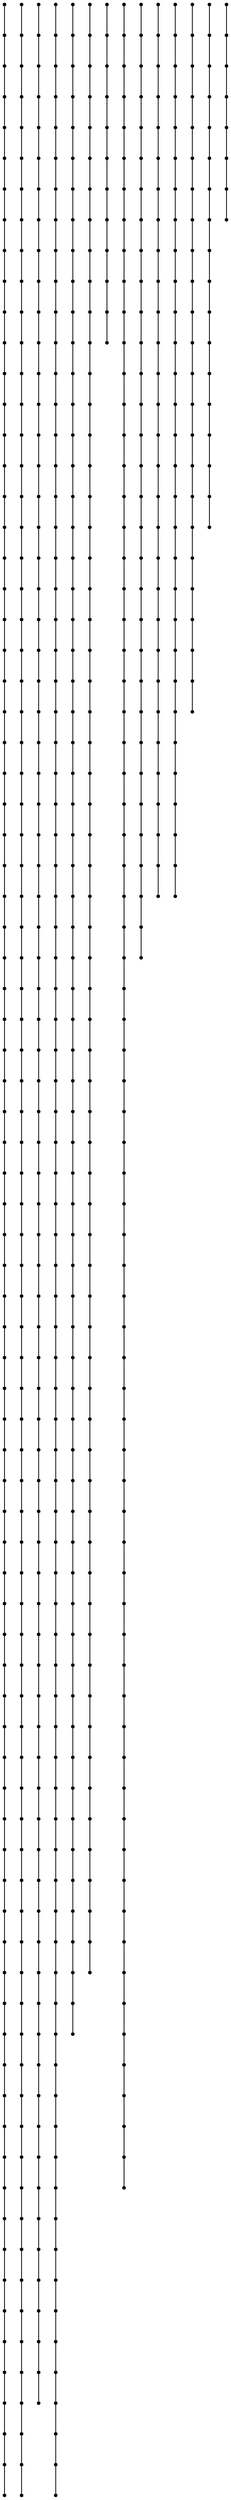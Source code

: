graph {
  node [shape=point,comment="{\"directed\":false,\"doi\":\"10.1007/978-3-319-50106-2_29\",\"figure\":\"4 (4)\"}"]

  v0 [pos="1541.538273559526,2106.1529166654777"]
  v1 [pos="1558.1899181484052,2106.1529166654777"]
  v2 [pos="1541.538273559526,2122.8021951977503"]
  v3 [pos="1558.1899181484052,2122.8021951977503"]
  v4 [pos="1541.538273559526,2172.7500307945684"]
  v5 [pos="1558.1899181484052,2172.7500307945684"]
  v6 [pos="1541.538273559526,2189.399309326841"]
  v7 [pos="1558.1899181484052,2189.399309326841"]
  v8 [pos="1541.538273559526,2206.047729425996"]
  v9 [pos="1558.1899181484052,2206.047729425996"]
  v10 [pos="1541.538273559526,2222.6980889481206"]
  v11 [pos="1558.1899181484052,2222.6980889481206"]
  v12 [pos="1524.8898083915317,2106.1529166654777"]
  v13 [pos="1524.889808391532,2122.80219519775"]
  v14 [pos="1524.889808391532,2172.7500307945684"]
  v15 [pos="1524.889808391532,2189.399309326841"]
  v16 [pos="1524.8898083915317,2206.047729425996"]
  v17 [pos="1524.889808391532,2222.698088948121"]
  v18 [pos="1508.2403258088543,2106.1529166654777"]
  v19 [pos="1508.2403258088543,2122.8021951977503"]
  v20 [pos="1508.2403258088543,2172.7500307945684"]
  v21 [pos="1508.2403258088543,2189.399309326841"]
  v22 [pos="1508.2403258088543,2206.047729425996"]
  v23 [pos="1508.2403258088543,2222.6980889481206"]
  v24 [pos="1508.2403258088543,2239.3473992742124"]
  v25 [pos="1524.889808391532,2239.3473992742124"]
  v26 [pos="1491.5917334640246,2106.1529166654777"]
  v27 [pos="1491.5917334640246,2122.8021951977503"]
  v28 [pos="1491.5917334640246,2172.7500307945684"]
  v29 [pos="1491.5917334640246,2189.399309326841"]
  v30 [pos="1491.5917334640246,2206.047729425996"]
  v31 [pos="1491.5917334640246,2222.6980889481206"]
  v32 [pos="1491.5917334640246,2255.9967096003047"]
  v33 [pos="1474.9432682960305,2106.1529166654777"]
  v34 [pos="1474.9432682960305,2122.8021951977503"]
  v35 [pos="1474.9432682960305,2172.7500307945684"]
  v36 [pos="1474.9432682960305,2189.399309326841"]
  v37 [pos="1474.9432682960305,2206.047729425996"]
  v38 [pos="1474.9432682960305,2222.6980889481206"]
  v39 [pos="1474.9432682960305,2255.9967096003047"]
  v40 [pos="1458.293753919144,2106.1529166654777"]
  v41 [pos="1458.293753919144,2122.8021951977503"]
  v42 [pos="1458.293753919144,2189.399309326841"]
  v43 [pos="1458.2937539191441,2206.047729425996"]
  v44 [pos="1458.2937539191441,2222.6980889481206"]
  v45 [pos="1458.2937539191441,2255.9967096003047"]
  v46 [pos="1458.2937539191441,2139.4504563278088"]
  v47 [pos="1441.6442713364668,2106.1529166654777"]
  v48 [pos="1441.6442713364665,2122.8021951977503"]
  v49 [pos="1441.6442713364665,2139.4504563278088"]
  v50 [pos="1441.6442713364665,2189.399309326841"]
  v51 [pos="1441.6442713364665,2206.047729425996"]
  v52 [pos="1441.6442713364665,2222.698088948121"]
  v53 [pos="1441.6442713364665,2255.9967096003047"]
  v54 [pos="1424.9936759564796,2139.4504563278088"]
  v55 [pos="1424.9936759564796,2189.399309326841"]
  v56 [pos="1424.9936759564796,2206.047729425996"]
  v57 [pos="1424.9936759564796,2222.698088948121"]
  v58 [pos="1424.9936759564796,2255.9967096003047"]
  v59 [pos="1424.9936759564796,2072.8530878481643"]
  v60 [pos="1424.9936759564796,2089.504655535419"]
  v61 [pos="1408.3420313676002,2072.8530878481647"]
  v62 [pos="1408.3420313676002,2089.5046555354193"]
  v63 [pos="1408.3420313676002,2139.4504563278088"]
  v64 [pos="1408.3420313676002,2189.399309326841"]
  v65 [pos="1408.3420313676002,2206.047729425996"]
  v66 [pos="1408.3420313676002,2222.6980889481206"]
  v67 [pos="1408.3420313676002,2255.9967096003047"]
  v68 [pos="1391.6935661996063,2072.8530878481647"]
  v69 [pos="1391.693566199606,2089.504655535419"]
  v70 [pos="1391.693566199606,2139.4504563278088"]
  v71 [pos="1391.6935661996063,2189.399309326841"]
  v72 [pos="1391.6935661996063,2206.047729425996"]
  v73 [pos="1391.6935661996063,2222.6980889481206"]
  v74 [pos="1391.693566199606,2255.9967096003047"]
  v75 [pos="1375.0440836169287,2072.8530878481643"]
  v76 [pos="1375.0440836169287,2089.504655535419"]
  v77 [pos="1375.0440836169284,2122.8021951977503"]
  v78 [pos="1391.693566199606,2122.8021951977503"]
  v79 [pos="1375.0440836169284,2139.4504563278088"]
  v80 [pos="1375.0440836169287,2189.399309326841"]
  v81 [pos="1375.0440836169287,2206.047729425996"]
  v82 [pos="1375.0440836169284,2222.6980889481206"]
  v83 [pos="1375.0440836169284,2255.9967096003047"]
  v84 [pos="1358.3956184489343,2222.698088948121"]
  v85 [pos="1358.3956184489343,2255.9967096003047"]
  v86 [pos="1358.3956184489343,2122.80219519775"]
  v87 [pos="1358.3956184489343,2139.4504563278088"]
  v88 [pos="1358.3956184489343,2189.399309326841"]
  v89 [pos="1358.3956184489343,2206.047729425996"]
  v90 [pos="1358.3956184489343,2089.504655535419"]
  v91 [pos="1358.3956184489343,2106.1529166654777"]
  v92 [pos="1341.7470261041046,2089.504655535419"]
  v93 [pos="1341.7470261041046,2106.1529166654777"]
  v94 [pos="1341.7470261041046,2122.8021951977503"]
  v95 [pos="1341.7470261041046,2139.4504563278088"]
  v96 [pos="1341.7470261041046,2189.399309326841"]
  v97 [pos="1341.7470261041046,2206.047729425996"]
  v98 [pos="1341.7470261041046,2222.6980889481206"]
  v99 [pos="1341.7470261041046,2255.9967096003047"]
  v100 [pos="1325.0985609361103,2122.8021951977503"]
  v101 [pos="1325.0985609361103,2139.4504563278088"]
  v102 [pos="1325.0985609361103,2189.399309326841"]
  v103 [pos="1325.0985609361103,2206.0477294259954"]
  v104 [pos="1325.0985609361103,2222.698088948121"]
  v105 [pos="1325.0985609361103,2072.8530878481643"]
  v106 [pos="1325.0985609361103,2089.504655535419"]
  v107 [pos="1308.4480291445411,2072.8530878481643"]
  v108 [pos="1308.4480291445411,2089.504655535419"]
  v109 [pos="1308.4480291445411,2122.8021951977503"]
  v110 [pos="1308.448029144541,2139.4504563278088"]
  v111 [pos="1308.4480291445411,2189.399309326841"]
  v112 [pos="1308.4480291445411,2206.047729425996"]
  v113 [pos="1308.4480291445411,2222.6980889481206"]
  v114 [pos="1291.7995639765468,2072.8530878481647"]
  v115 [pos="1291.7995639765468,2206.047729425996"]
  v116 [pos="1291.7995639765468,2222.698088948121"]
  v117 [pos="1291.7995639765468,2106.1529166654777"]
  v118 [pos="1291.7995639765468,2156.1008794375725"]
  v119 [pos="1291.7995639765468,2172.7500307945684"]
  v120 [pos="1291.7995639765468,2089.5046555354193"]
  v121 [pos="1275.1468383845668,2072.8530878481647"]
  v122 [pos="1275.1468383845668,2089.5046555354193"]
  v123 [pos="1275.1468383845668,2106.1529166654777"]
  v124 [pos="1275.1468383845668,2156.100879437572"]
  v125 [pos="1275.1468383845668,2172.7500307945684"]
  v126 [pos="1275.1468383845668,2206.0477294259954"]
  v127 [pos="1275.1468383845668,2222.6980889481206"]
  v128 [pos="1258.4973240076802,2072.8530878481647"]
  v129 [pos="1258.4973240076802,2089.504655535419"]
  v130 [pos="1258.4973240076802,2106.1529166654777"]
  v131 [pos="1258.4973240076802,2156.1008794375725"]
  v132 [pos="1258.4973240076802,2172.7500307945684"]
  v133 [pos="1258.4973240076802,2222.698088948121"]
  v134 [pos="1258.4973240076802,2189.399309326841"]
  v135 [pos="1241.847841425003,2072.8530878481647"]
  v136 [pos="1241.8478414250028,2089.504655535419"]
  v137 [pos="1241.847841425003,2106.1529166654777"]
  v138 [pos="1241.8478414250028,2156.1008794375725"]
  v139 [pos="1241.8478414250028,2172.7500307945684"]
  v140 [pos="1241.847841425003,2189.399309326841"]
  v141 [pos="1241.847841425003,2222.6980889481206"]
  v142 [pos="1225.1993762570087,2089.5046555354193"]
  v143 [pos="1225.1993762570087,2156.1008794375725"]
  v144 [pos="1225.1993762570087,2172.7500307945684"]
  v145 [pos="1225.1993762570087,2189.399309326841"]
  v146 [pos="1225.1993762570087,2222.698088948121"]
  v147 [pos="1225.1993762570087,2056.2048267181062"]
  v148 [pos="1225.1993762570087,2122.8021951977503"]
  v149 [pos="1208.5509110890143,2156.1008794375725"]
  v150 [pos="1208.5509110890143,2172.7500307945684"]
  v151 [pos="1208.5509110890143,2189.399309326841"]
  v152 [pos="1208.5509110890143,2222.6980889481206"]
  v153 [pos="1208.5509110890143,2139.4504563278088"]
  v154 [pos="1208.5509110890143,2122.8021951977503"]
  v155 [pos="1208.5509110890143,2106.1529166654777"]
  v156 [pos="1191.9023187441846,2106.1529166654777"]
  v157 [pos="1191.9023187441846,2122.8021951977503"]
  v158 [pos="1191.9023187441846,2139.4504563278088"]
  v159 [pos="1191.9023187441846,2156.100879437572"]
  v160 [pos="1191.9023187441846,2172.7500307945684"]
  v161 [pos="1191.9023187441846,2189.399309326841"]
  v162 [pos="1191.9023187441846,2222.698088948121"]
  v163 [pos="1175.252836161507,2222.6980889481206"]
  v164 [pos="1175.2528361615073,2172.7500307945684"]
  v165 [pos="1175.2528361615073,2189.399309326841"]
  v166 [pos="1175.2528361615073,2072.8530878481643"]
  v167 [pos="1175.252836161507,2089.5046555354193"]
  v168 [pos="1175.252836161507,2106.1529166654777"]
  v169 [pos="1175.2528361615073,2122.80219519775"]
  v170 [pos="1158.603321784621,2072.8530878481647"]
  v171 [pos="1158.603321784621,2089.5046555354193"]
  v172 [pos="1158.603321784621,2106.1529166654777"]
  v173 [pos="1158.603321784621,2122.8021951977503"]
  v174 [pos="1158.6033217846211,2172.7500307945684"]
  v175 [pos="1158.603321784621,2189.399309326841"]
  v176 [pos="1158.603321784621,2222.6980889481206"]
  v177 [pos="1141.9505961926407,2072.8530878481643"]
  v178 [pos="1141.9505961926407,2089.5046555354193"]
  v179 [pos="1141.9505961926407,2172.7500307945684"]
  v180 [pos="1141.9505961926407,2189.399309326841"]
  v181 [pos="1141.9505961926407,2222.6980889481206"]
  v182 [pos="1141.9505961926407,2106.1529166654777"]
  v183 [pos="1141.9505961926407,2139.4504563278088"]
  v184 [pos="1125.3021310246465,2072.8530878481647"]
  v185 [pos="1125.3021310246468,2089.504655535419"]
  v186 [pos="1125.3021310246468,2106.1529166654777"]
  v187 [pos="1125.3021310246468,2139.4504563278088"]
  v188 [pos="1125.3021310246468,2172.7500307945684"]
  v189 [pos="1125.3021310246468,2189.399309326841"]
  v190 [pos="1125.3021310246468,2222.6980889481206"]
  v191 [pos="1108.6515992330771,2072.8530878481647"]
  v192 [pos="1108.651599233077,2089.5046555354193"]
  v193 [pos="1108.6515992330771,2106.1529166654777"]
  v194 [pos="1108.651599233077,2172.7500307945684"]
  v195 [pos="1108.6515992330771,2189.399309326841"]
  v196 [pos="1108.6515992330771,2222.698088948121"]
  v197 [pos="1108.6515992330771,2156.100879437572"]
  v198 [pos="1092.0031340650828,2072.8530878481647"]
  v199 [pos="1092.0031340650828,2089.504655535419"]
  v200 [pos="1092.0031340650828,2106.1529166654777"]
  v201 [pos="1092.0031340650828,2156.100879437572"]
  v202 [pos="1092.003134065083,2172.7500307945684"]
  v203 [pos="1092.0031340650828,2189.399309326841"]
  v204 [pos="1092.003134065083,2222.6980889481206"]
  v205 [pos="1075.3546688970885,2072.8530878481647"]
  v206 [pos="1075.3546688970885,2089.504655535419"]
  v207 [pos="1075.3546688970885,2106.1529166654777"]
  v208 [pos="1075.3546688970885,2172.7500307945684"]
  v209 [pos="1075.3546688970885,2189.399309326841"]
  v210 [pos="1075.3546688970885,2222.698088948121"]
  v211 [pos="1075.3546688970885,2122.80219519775"]
  v212 [pos="1058.7061401406763,2072.8530878481647"]
  v213 [pos="1058.7061401406766,2089.504655535419"]
  v214 [pos="1058.7061401406766,2106.1529166654777"]
  v215 [pos="1058.7061401406766,2122.8021951977503"]
  v216 [pos="1058.7061401406766,2172.7500307945684"]
  v217 [pos="1058.7061401406766,2189.399309326841"]
  v218 [pos="1058.7061401406763,2222.6980889481206"]
  v219 [pos="1042.0566257637902,2072.8530878481647"]
  v220 [pos="1042.0566257637902,2089.504655535419"]
  v221 [pos="1042.0566257637902,2172.7500307945684"]
  v222 [pos="1042.0566257637902,2189.399309326841"]
  v223 [pos="1042.0566257637902,2106.1529166654777"]
  v224 [pos="1042.0566257637902,2122.8021951977503"]
  v225 [pos="1042.0566257637902,2206.047729425996"]
  v226 [pos="1025.408160595796,2072.8530878481643"]
  v227 [pos="1025.4081605957963,2089.504655535419"]
  v228 [pos="1025.4081605957963,2106.1529166654777"]
  v229 [pos="1025.4081605957963,2122.80219519775"]
  v230 [pos="1025.4081605957963,2172.7500307945684"]
  v231 [pos="1025.408160595796,2189.399309326841"]
  v232 [pos="1025.4081605957963,2206.047729425996"]
  v233 [pos="1008.7565478011256,2072.8530878481643"]
  v234 [pos="1008.7565478011256,2089.504655535419"]
  v235 [pos="1008.7565478011256,2106.1529166654777"]
  v236 [pos="1008.7565478011256,2122.8021951977503"]
  v237 [pos="1008.7565478011256,2172.7500307945684"]
  v238 [pos="1008.7565478011256,2206.0477294259954"]
  v239 [pos="1008.7565478011256,2222.6980889481206"]
  v240 [pos="992.1059683182428,2072.8530878481647"]
  v241 [pos="992.1059683182428,2089.504655535419"]
  v242 [pos="992.105968318243,2106.1529166654777"]
  v243 [pos="992.105968318243,2122.8021951977503"]
  v244 [pos="992.1059683182428,2172.7500307945684"]
  v245 [pos="992.105968318243,2206.047729425996"]
  v246 [pos="992.1059683182428,2222.6980889481206"]
  v247 [pos="975.4564539413566,2072.8530878481643"]
  v248 [pos="975.4564539413566,2089.504655535419"]
  v249 [pos="975.4564539413566,2106.1529166654777"]
  v250 [pos="975.4564539413566,2122.80219519775"]
  v251 [pos="975.4564539413566,2172.7500307945684"]
  v252 [pos="975.4564539413566,2189.399309326841"]
  v253 [pos="975.4564539413566,2255.9967096003047"]
  v254 [pos="958.806891873157,2072.8530878481647"]
  v255 [pos="958.806891873157,2089.504655535419"]
  v256 [pos="958.806891873157,2106.1529166654777"]
  v257 [pos="958.806891873157,2122.8021951977503"]
  v258 [pos="958.806891873157,2172.7500307945684"]
  v259 [pos="958.806891873157,2189.399309326841"]
  v260 [pos="958.806891873157,2255.9967096003047"]
  v261 [pos="942.1584267051628,2072.8530878481643"]
  v262 [pos="942.1584267051628,2122.8021951977503"]
  v263 [pos="942.1584267051628,2255.9967096003047"]
  v264 [pos="942.1584267051628,2089.504655535419"]
  v265 [pos="942.1584267051628,2106.1529166654777"]
  v266 [pos="942.1584267051628,2156.100879437572"]
  v267 [pos="942.1584267051628,2172.7500307945684"]
  v268 [pos="925.5099615371686,2072.8530878481647"]
  v269 [pos="925.5099615371686,2089.504655535419"]
  v270 [pos="925.5099615371686,2106.1529166654777"]
  v271 [pos="925.5099615371686,2122.80219519775"]
  v272 [pos="925.5099615371686,2156.100879437572"]
  v273 [pos="925.5099615371686,2172.7500307945684"]
  v274 [pos="925.5099615371686,2189.399309326841"]
  v275 [pos="942.1584267051628,2189.399309326841"]
  v276 [pos="925.5099615371686,2239.3473992742124"]
  v277 [pos="942.1584267051628,2239.3473992742124"]
  v278 [pos="925.5099615371686,2255.9967096003047"]
  v279 [pos="908.8603835718645,2089.504655535419"]
  v280 [pos="908.8603835718645,2106.1529166654777"]
  v281 [pos="908.8603835718645,2122.8021951977503"]
  v282 [pos="908.8603835718645,2156.100879437572"]
  v283 [pos="908.8603835718645,2172.7500307945684"]
  v284 [pos="908.8603835718645,2189.399309326841"]
  v285 [pos="908.8603835718645,2239.3473992742124"]
  v286 [pos="908.8603835718645,2255.9967096003047"]
  v287 [pos="908.8603835718645,2072.8530878481647"]
  v288 [pos="892.2119184038703,2072.8530878481647"]
  v289 [pos="892.2119184038703,2089.5046555354193"]
  v290 [pos="892.2119184038703,2106.1529166654777"]
  v291 [pos="892.2119184038703,2122.8021951977503"]
  v292 [pos="892.2119184038703,2156.100879437572"]
  v293 [pos="892.2119184038703,2172.7500307945684"]
  v294 [pos="892.2119184038703,2189.399309326841"]
  v295 [pos="892.2119184038703,2206.047729425996"]
  v296 [pos="908.8603835718645,2206.047729425996"]
  v297 [pos="892.2119184038703,2239.3473992742124"]
  v298 [pos="892.2119184038703,2255.9967096003047"]
  v299 [pos="875.5603056092,2072.8530878481647"]
  v300 [pos="875.5603056092,2089.504655535419"]
  v301 [pos="875.5603056092,2106.1529166654777"]
  v302 [pos="875.5603056092,2122.8021951977503"]
  v303 [pos="875.5603056092,2156.100879437572"]
  v304 [pos="875.5603056092,2172.7500307945684"]
  v305 [pos="875.5603056092,2189.399309326841"]
  v306 [pos="875.5603056092,2206.047729425996"]
  v307 [pos="875.5603056092,2239.3473992742124"]
  v308 [pos="875.5603056092,2272.644970730363"]
  v309 [pos="858.9118404412056,2072.8530878481647"]
  v310 [pos="858.9118404412056,2089.5046555354193"]
  v311 [pos="858.9118404412056,2106.1529166654777"]
  v312 [pos="858.9118404412056,2122.8021951977503"]
  v313 [pos="858.9118404412056,2156.100879437572"]
  v314 [pos="858.9118404412056,2172.7500307945684"]
  v315 [pos="858.9118404412056,2189.399309326841"]
  v316 [pos="858.9118404412056,2206.047729425996"]
  v317 [pos="858.9118404412056,2239.3473992742124"]
  v318 [pos="858.9118404412056,2255.9967096003047"]
  v319 [pos="875.5603056092,2255.9967096003047"]
  v320 [pos="858.9118404412056,2272.644970730363"]
  v321 [pos="842.261260958323,2106.1529166654777"]
  v322 [pos="842.261260958323,2122.8021951977503"]
  v323 [pos="842.261260958323,2156.100879437572"]
  v324 [pos="842.261260958323,2172.7500307945684"]
  v325 [pos="842.2612609583229,2189.399309326841"]
  v326 [pos="842.2612609583229,2206.047729425996"]
  v327 [pos="842.2612609583229,2056.2048267181062"]
  v328 [pos="842.261260958323,2072.8530878481647"]
  v329 [pos="842.261260958323,2222.6980889481206"]
  v330 [pos="842.261260958323,2305.9458169498903"]
  v331 [pos="842.261260958323,2322.594078079949"]
  v332 [pos="825.6117624785411,2056.204826718106"]
  v333 [pos="825.611762478541,2072.8530878481647"]
  v334 [pos="825.6117624785411,2106.1529166654777"]
  v335 [pos="825.6117624785411,2122.80219519775"]
  v336 [pos="825.6117624785411,2156.100879437572"]
  v337 [pos="825.6117624785411,2172.7500307945684"]
  v338 [pos="825.6117624785411,2189.399309326841"]
  v339 [pos="825.6117624785411,2206.0477294259954"]
  v340 [pos="825.611762478541,2222.6980889481206"]
  v341 [pos="825.611762478541,2305.9458169498903"]
  v342 [pos="825.6117624785411,2322.594078079949"]
  v343 [pos="808.962184513237,2156.100879437572"]
  v344 [pos="808.962184513237,2172.7500307945684"]
  v345 [pos="808.962184513237,2189.399309326841"]
  v346 [pos="808.962184513237,2206.047729425996"]
  v347 [pos="808.962184513237,2222.6980889481206"]
  v348 [pos="808.962184513237,2305.9458169498903"]
  v349 [pos="808.962184513237,2322.594078079949"]
  v350 [pos="808.962184513237,2122.8021951977503"]
  v351 [pos="808.962184513237,2139.4504563278088"]
  v352 [pos="808.962184513237,2089.504655535419"]
  v353 [pos="808.962184513237,2106.1529166654777"]
  v354 [pos="792.3137193452428,2089.504655535419"]
  v355 [pos="792.3137193452428,2106.1529166654777"]
  v356 [pos="792.3137193452428,2122.8021951977503"]
  v357 [pos="792.3137193452428,2139.4504563278088"]
  v358 [pos="792.3137193452428,2156.1008794375725"]
  v359 [pos="792.3137193452428,2172.7500307945684"]
  v360 [pos="792.3137193452428,2189.399309326841"]
  v361 [pos="792.3137193452428,2206.047729425996"]
  v362 [pos="792.3137193452428,2222.698088948121"]
  v363 [pos="792.3137193452428,2305.9458169498903"]
  v364 [pos="792.3137193452428,2322.594078079949"]
  v365 [pos="775.66313986236,2089.5046555354193"]
  v366 [pos="775.6631398623601,2106.1529166654777"]
  v367 [pos="775.66313986236,2122.8021951977503"]
  v368 [pos="775.66313986236,2139.4504563278088"]
  v369 [pos="775.66313986236,2156.1008794375725"]
  v370 [pos="775.66313986236,2172.7500307945684"]
  v371 [pos="775.66313986236,2189.399309326841"]
  v372 [pos="775.66313986236,2206.0477294259954"]
  v373 [pos="775.6631398623601,2222.6980889481206"]
  v374 [pos="775.6631398623601,2305.9458169498903"]
  v375 [pos="775.6631398623601,2322.594078079949"]
  v376 [pos="759.0146746943658,2089.504655535419"]
  v377 [pos="759.0146746943658,2106.1529166654777"]
  v378 [pos="759.0146746943658,2122.8021951977503"]
  v379 [pos="759.0146746943658,2139.4504563278088"]
  v380 [pos="759.0146746943658,2156.1008794375725"]
  v381 [pos="759.0146746943658,2172.7500307945684"]
  v382 [pos="759.0146746943658,2189.399309326841"]
  v383 [pos="759.0146746943658,2206.047729425996"]
  v384 [pos="759.0146746943658,2222.6980889481206"]
  v385 [pos="759.0146746943658,2239.3473992742124"]
  v386 [pos="775.66313986236,2239.3473992742124"]
  v387 [pos="759.0146746943658,2305.9458169498903"]
  v388 [pos="759.0146746943658,2322.594078079949"]
  v389 [pos="742.3641270056919,2305.9458169498903"]
  v390 [pos="742.3641270056919,2322.594078079949"]
  v391 [pos="742.3641270056919,2156.100879437572"]
  v392 [pos="742.3641270056919,2172.7500307945684"]
  v393 [pos="742.3641270056919,2189.399309326841"]
  v394 [pos="742.3641270056919,2206.047729425996"]
  v395 [pos="742.3641270056919,2222.6980889481206"]
  v396 [pos="742.3641270056919,2239.3473992742124"]
  v397 [pos="742.3641270056919,2255.9967096003047"]
  v398 [pos="742.3641270056919,2056.204826718106"]
  v399 [pos="742.3641270056919,2072.8530878481647"]
  v400 [pos="742.3641270056919,2089.504655535419"]
  v401 [pos="725.7155982492799,2056.2048267181062"]
  v402 [pos="725.7155982492799,2072.8530878481647"]
  v403 [pos="725.7155982492799,2089.504655535419"]
  v404 [pos="725.7155982492799,2122.8021951977503"]
  v405 [pos="742.3641270056919,2122.8021951977503"]
  v406 [pos="725.7155982492799,2156.100879437572"]
  v407 [pos="725.7155982492799,2172.7500307945684"]
  v408 [pos="725.7155982492799,2189.399309326841"]
  v409 [pos="725.7155982492799,2206.047729425996"]
  v410 [pos="725.7155982492799,2222.6980889481206"]
  v411 [pos="725.7155982492799,2239.3473992742124"]
  v412 [pos="725.7155982492799,2255.9967096003047"]
  v413 [pos="725.7155982492799,2305.9458169498903"]
  v414 [pos="725.7155982492799,2322.594078079949"]
  v415 [pos="709.0671330812856,2056.204826718106"]
  v416 [pos="709.0671330812856,2072.8530878481643"]
  v417 [pos="709.0671330812856,2089.504655535419"]
  v418 [pos="709.0671330812856,2122.8021951977503"]
  v419 [pos="709.0671330812856,2189.399309326841"]
  v420 [pos="709.0671330812856,2305.9458169498903"]
  v421 [pos="709.0671330812856,2322.594078079949"]
  v422 [pos="709.0671330812856,2156.100879437572"]
  v423 [pos="709.0671330812856,2172.7500307945684"]
  v424 [pos="709.0671330812856,2222.6980889481206"]
  v425 [pos="709.0671330812856,2239.3473992742124"]
  v426 [pos="709.0671330812856,2255.9967096003047"]
  v427 [pos="709.0671330812856,2272.6449707303636"]
  v428 [pos="692.4165535984029,2056.2048267181062"]
  v429 [pos="692.4165535984029,2072.8530878481647"]
  v430 [pos="692.4165535984029,2089.504655535419"]
  v431 [pos="692.4165535984029,2122.8021951977503"]
  v432 [pos="692.4165535984029,2156.100879437572"]
  v433 [pos="692.4165535984029,2172.7500307945684"]
  v434 [pos="692.4165535984029,2189.399309326841"]
  v435 [pos="692.4165535984029,2222.6980889481206"]
  v436 [pos="692.416553598403,2239.3473992742124"]
  v437 [pos="692.4165535984029,2255.9967096003047"]
  v438 [pos="692.416553598403,2272.644970730363"]
  v439 [pos="692.4165535984029,2305.9458169498903"]
  v440 [pos="692.4165535984029,2322.594078079949"]
  v441 [pos="675.7660059097291,2056.204826718106"]
  v442 [pos="675.7660059097291,2072.8530878481643"]
  v443 [pos="675.7660059097291,2089.5046555354193"]
  v444 [pos="675.7660059097291,2122.80219519775"]
  v445 [pos="675.7660059097291,2172.7500307945684"]
  v446 [pos="675.7660059097291,2189.399309326841"]
  v447 [pos="675.7660059097291,2272.644970730363"]
  v448 [pos="675.7660059097291,2305.9458169498903"]
  v449 [pos="675.7660059097291,2322.594078079949"]
  v450 [pos="675.7660059097291,2139.4504563278088"]
  v451 [pos="675.7660059097291,2239.3473992742124"]
  v452 [pos="675.7660059097291,2255.9967096003047"]
  v453 [pos="675.7660059097291,2222.6980889481206"]
  v454 [pos="659.117477153317,2056.204826718106"]
  v455 [pos="659.117477153317,2072.8530878481647"]
  v456 [pos="659.117477153317,2089.5046555354193"]
  v457 [pos="659.117477153317,2122.8021951977503"]
  v458 [pos="659.117477153317,2139.4504563278088"]
  v459 [pos="659.117477153317,2172.7500307945684"]
  v460 [pos="659.117477153317,2189.399309326841"]
  v461 [pos="659.117477153317,2222.6980889481206"]
  v462 [pos="659.117477153317,2239.3473992742124"]
  v463 [pos="659.117477153317,2255.9967096003047"]
  v464 [pos="659.117477153317,2272.644970730363"]
  v465 [pos="659.117477153317,2305.9458169498903"]
  v466 [pos="659.117477153317,2322.594078079949"]
  v467 [pos="642.4690119853227,2056.204826718106"]
  v468 [pos="642.4690119853227,2072.8530878481643"]
  v469 [pos="642.4690119853227,2089.5046555354193"]
  v470 [pos="642.4690119853227,2122.8021951977503"]
  v471 [pos="642.4690119853227,2172.7500307945684"]
  v472 [pos="642.4690119853227,2189.399309326841"]
  v473 [pos="642.4690119853227,2222.6980889481206"]
  v474 [pos="642.4690119853227,2239.3473992742124"]
  v475 [pos="642.4690119853227,2255.9967096003047"]
  v476 [pos="642.4690119853227,2272.644970730363"]
  v477 [pos="642.4690119853227,2305.9458169498903"]
  v478 [pos="642.4690119853227,2322.594078079949"]
  v479 [pos="642.4690119853227,2156.100879437572"]
  v480 [pos="625.8184325024399,2056.204826718106"]
  v481 [pos="625.8184325024399,2072.8530878481643"]
  v482 [pos="625.8184325024399,2089.504655535419"]
  v483 [pos="625.8184325024399,2122.80219519775"]
  v484 [pos="625.81843250244,2156.100879437572"]
  v485 [pos="625.8184325024399,2172.7500307945684"]
  v486 [pos="625.8184325024399,2189.399309326841"]
  v487 [pos="625.8184325024399,2222.6980889481206"]
  v488 [pos="625.8184325024399,2239.3473992742124"]
  v489 [pos="625.8184325024399,2255.9967096003047"]
  v490 [pos="625.81843250244,2272.644970730363"]
  v491 [pos="625.8184325024399,2305.9458169498903"]
  v492 [pos="625.8184325024399,2322.594078079949"]
  v493 [pos="609.1678848137661,2056.204826718106"]
  v494 [pos="609.1678848137661,2072.8530878481647"]
  v495 [pos="609.1678848137661,2089.504655535419"]
  v496 [pos="609.1678848137661,2156.100879437572"]
  v497 [pos="609.1678848137661,2172.7500307945684"]
  v498 [pos="609.1678848137661,2189.399309326841"]
  v499 [pos="609.1678848137661,2305.9458169498903"]
  v500 [pos="609.1678848137661,2322.594078079949"]
  v501 [pos="609.1678848137661,2206.0477294259954"]
  v502 [pos="609.1678848137661,2222.698088948121"]
  v503 [pos="609.1678848137661,2239.3473992742124"]
  v504 [pos="609.1678848137661,2255.9967096003047"]
  v505 [pos="592.5194196457719,2056.204826718106"]
  v506 [pos="592.5194196457719,2072.8530878481647"]
  v507 [pos="592.5194196457719,2089.504655535419"]
  v508 [pos="592.5194196457719,2156.100879437572"]
  v509 [pos="592.5194196457719,2172.7500307945684"]
  v510 [pos="592.5194196457719,2189.399309326841"]
  v511 [pos="592.5194196457719,2206.047729425996"]
  v512 [pos="592.5194196457719,2222.6980889481206"]
  v513 [pos="592.5194196457719,2239.3473992742124"]
  v514 [pos="592.5194196457719,2255.9967096003047"]
  v515 [pos="592.5194196457719,2305.9458169498903"]
  v516 [pos="592.5194196457719,2322.594078079949"]
  v517 [pos="575.8708908893599,2056.204826718106"]
  v518 [pos="575.8708908893599,2072.8530878481643"]
  v519 [pos="575.8708908893599,2089.504655535419"]
  v520 [pos="575.8708908893599,2222.6980889481206"]
  v521 [pos="575.8708908893599,2239.3473992742124"]
  v522 [pos="575.8708908893599,2255.9967096003047"]
  v523 [pos="575.8708908893599,2156.100879437572"]
  v524 [pos="575.8708908893599,2172.7500307945684"]
  v525 [pos="575.8708908893599,2189.399309326841"]
  v526 [pos="575.8708908893599,2206.047729425996"]
  v527 [pos="575.8708908893599,2272.644970730363"]
  v528 [pos="575.8708908893599,2289.2953302524884"]
  v529 [pos="559.2182288857975,2056.2048267181062"]
  v530 [pos="559.2182288857975,2072.8530878481647"]
  v531 [pos="559.2182288857975,2089.504655535419"]
  v532 [pos="559.2182288857975,2156.1008794375725"]
  v533 [pos="559.2182288857975,2172.7500307945684"]
  v534 [pos="559.2182288857975,2189.399309326841"]
  v535 [pos="559.2182288857975,2206.047729425996"]
  v536 [pos="559.2182288857975,2222.6980889481206"]
  v537 [pos="559.2182288857975,2239.3473992742124"]
  v538 [pos="559.2182288857975,2255.9967096003047"]
  v539 [pos="559.2182288857975,2272.644970730363"]
  v540 [pos="559.2182288857975,2289.2953302524884"]
  v541 [pos="542.5697637178033,2056.2048267181062"]
  v542 [pos="542.5697637178033,2072.8530878481647"]
  v543 [pos="542.5697637178033,2172.7500307945684"]
  v544 [pos="542.5697637178033,2189.399309326841"]
  v545 [pos="542.5697637178033,2206.0477294259954"]
  v546 [pos="542.5697637178033,2222.6980889481206"]
  v547 [pos="542.5697637178033,2239.3473992742124"]
  v548 [pos="542.5697637178033,2255.9967096003047"]
  v549 [pos="542.5697637178033,2272.6449707303636"]
  v550 [pos="542.5697637178033,2289.2953302524884"]
  v551 [pos="542.5697637178033,2106.1529166654777"]
  v552 [pos="542.5697637178033,2122.8021951977503"]
  v553 [pos="525.9212667556002,2056.2048267181062"]
  v554 [pos="525.9212667556002,2072.8530878481643"]
  v555 [pos="525.9212667556001,2106.1529166654777"]
  v556 [pos="525.9212667556002,2122.8021951977503"]
  v557 [pos="525.9212667556002,2172.7500307945684"]
  v558 [pos="525.9212667556001,2189.399309326841"]
  v559 [pos="525.9212667556002,2206.0477294259954"]
  v560 [pos="525.9212667556001,2222.6980889481206"]
  v561 [pos="525.9212667556002,2239.3473992742124"]
  v562 [pos="525.9212667556001,2255.9967096003047"]
  v563 [pos="525.9212667556001,2272.644970730363"]
  v564 [pos="525.9212667556002,2289.2953302524884"]
  v565 [pos="509.27280158760584,2106.1529166654777"]
  v566 [pos="509.27280158760584,2172.7500307945684"]
  v567 [pos="509.27280158760584,2189.399309326841"]
  v568 [pos="509.27280158760584,2206.047729425996"]
  v569 [pos="509.27280158760584,2222.6980889481206"]
  v570 [pos="509.27280158760584,2239.3473992742124"]
  v571 [pos="509.27280158760584,2255.9967096003047"]
  v572 [pos="509.27280158760584,2272.644970730363"]
  v573 [pos="509.27280158760584,2289.2953302524884"]
  v574 [pos="509.27280158760584,2072.8530878481647"]
  v575 [pos="509.27280158760584,2089.504655535419"]
  v576 [pos="509.27280158760584,2156.1008794375725"]
  v577 [pos="492.6201395840435,2072.8530878481647"]
  v578 [pos="492.6201395840435,2089.504655535419"]
  v579 [pos="492.6201395840435,2106.1529166654777"]
  v580 [pos="492.6201395840435,2156.100879437572"]
  v581 [pos="492.6201395840435,2172.7500307945684"]
  v582 [pos="492.6201395840435,2189.399309326841"]
  v583 [pos="492.6201395840435,2206.047729425996"]
  v584 [pos="492.6201395840435,2222.6980889481206"]
  v585 [pos="492.6201395840435,2239.3473992742124"]
  v586 [pos="492.6201395840435,2255.9967096003047"]
  v587 [pos="492.6201395840435,2272.6449707303636"]
  v588 [pos="492.6201395840435,2289.2953302524884"]
  v589 [pos="475.97164262184043,2072.8530878481643"]
  v590 [pos="475.97164262184043,2089.504655535419"]
  v591 [pos="475.9716426218404,2106.1529166654777"]
  v592 [pos="475.9716426218404,2156.100879437572"]
  v593 [pos="475.97164262184043,2172.7500307945684"]
  v594 [pos="475.9716426218404,2189.399309326841"]
  v595 [pos="475.9716426218404,2206.047729425996"]
  v596 [pos="475.9716426218404,2222.6980889481206"]
  v597 [pos="475.9716426218404,2239.3473992742124"]
  v598 [pos="459.32317745384614,2072.8530878481643"]
  v599 [pos="459.32317745384614,2089.504655535419"]
  v600 [pos="459.3231774538461,2106.1529166654777"]
  v601 [pos="459.32317745384614,2156.100879437572"]
  v602 [pos="459.32317745384614,2172.7500307945684"]
  v603 [pos="459.3231774538461,2189.399309326841"]
  v604 [pos="459.32317745384614,2206.0477294259954"]
  v605 [pos="459.3231774538461,2222.6980889481206"]
  v606 [pos="459.32317745384614,2239.3473992742124"]
  v607 [pos="442.674680491643,2072.8530878481643"]
  v608 [pos="442.674680491643,2089.504655535419"]
  v609 [pos="442.674680491643,2106.1529166654777"]
  v610 [pos="442.674680491643,2172.7500307945684"]
  v611 [pos="442.674680491643,2189.399309326841"]
  v612 [pos="442.674680491643,2206.047729425996"]
  v613 [pos="442.674680491643,2222.6980889481206"]
  v614 [pos="426.0262153236487,2072.8530878481647"]
  v615 [pos="426.0262153236487,2089.504655535419"]
  v616 [pos="426.0262153236487,2106.1529166654777"]
  v617 [pos="426.0262153236487,2172.7500307945684"]
  v618 [pos="426.0262153236487,2189.399309326841"]
  v619 [pos="426.0262153236487,2206.0477294259954"]
  v620 [pos="426.0262153236487,2222.698088948121"]
  v621 [pos="409.37355332008633,2072.8530878481647"]
  v622 [pos="409.37355332008633,2089.5046555354193"]
  v623 [pos="409.37355332008633,2106.1529166654777"]
  v624 [pos="409.37355332008633,2189.399309326841"]
  v625 [pos="409.3735533200864,2147.7766216972664"]
  v626 [pos="392.7250563578832,2072.8530878481643"]
  v627 [pos="392.7250563578832,2089.504655535419"]
  v628 [pos="392.7250563578832,2106.1529166654777"]
  v629 [pos="392.7250563578832,2147.7766216972664"]
  v630 [pos="392.7250563578832,2189.399309326841"]
  v631 [pos="376.07659118988903,2072.8530878481647"]
  v632 [pos="376.07659118988903,2089.5046555354193"]
  v633 [pos="376.076591189889,2106.1529166654777"]
  v634 [pos="376.076591189889,2189.399309326841"]
  v635 [pos="376.076591189889,2122.80219519775"]
  v636 [pos="359.42809422768585,2072.8530878481643"]
  v637 [pos="359.42809422768585,2089.5046555354193"]
  v638 [pos="359.42809422768585,2106.1529166654777"]
  v639 [pos="359.42809422768585,2122.8021951977503"]
  v640 [pos="359.4280942276858,2189.399309326841"]
  v641 [pos="342.7754322241235,2072.8530878481643"]
  v642 [pos="342.7754322241235,2089.504655535419"]
  v643 [pos="342.7754322241235,2106.1529166654777"]
  v644 [pos="342.7754322241235,2189.399309326841"]
  v645 [pos="342.7754322241235,2147.7766216972664"]
  v646 [pos="326.1269670561292,2072.8530878481647"]
  v647 [pos="326.12696705612916,2089.5046555354193"]
  v648 [pos="326.1269670561292,2106.1529166654777"]
  v649 [pos="326.1269670561292,2147.7766216972664"]
  v650 [pos="326.12696705612916,2189.399309326841"]
  v651 [pos="309.4784700939261,2072.8530878481643"]
  v652 [pos="309.47847009392603,2089.5046555354193"]
  v653 [pos="309.47847009392603,2106.1529166654777"]
  v654 [pos="309.47847009392603,2189.399309326841"]
  v655 [pos="309.4784700939261,2172.7500307945684"]
  v656 [pos="292.82997313172297,2072.8530878481643"]
  v657 [pos="292.82997313172297,2089.504655535419"]
  v658 [pos="292.82997313172297,2106.1529166654777"]
  v659 [pos="292.8299731317229,2172.7500307945684"]
  v660 [pos="292.82997313172297,2189.399309326841"]
  v661 [pos="276.17734292236946,2072.8530878481647"]
  v662 [pos="276.17734292236946,2089.504655535419"]
  v663 [pos="276.17734292236946,2106.1529166654777"]
  v664 [pos="276.17734292236946,2189.399309326841"]
  v665 [pos="276.17734292236946,2147.7766216972664"]
  v666 [pos="259.52884596016634,2072.8530878481647"]
  v667 [pos="259.52884596016634,2089.504655535419"]
  v668 [pos="259.52884596016634,2106.1529166654777"]
  v669 [pos="259.52884596016634,2147.776621697267"]
  v670 [pos="259.52884596016634,2189.399309326841"]
  v671 [pos="242.88036489506766,2072.8530878481643"]
  v672 [pos="242.88036489506766,2089.504655535419"]
  v673 [pos="242.88036489506766,2106.1529166654777"]
  v674 [pos="242.88036489506766,2189.399309326841"]
  v675 [pos="226.2318679328645,2072.8530878481647"]
  v676 [pos="226.2318679328645,2089.5046555354193"]
  v677 [pos="226.2318679328645,2106.1529166654777"]
  v678 [pos="226.2318679328645,2122.8021951977503"]
  v679 [pos="209.58338686776582,2072.8530878481647"]
  v680 [pos="209.58338686776582,2089.504655535419"]
  v681 [pos="209.58338686776582,2106.1529166654777"]
  v682 [pos="209.58338686776582,2122.80219519775"]

  v0 -- v1 [id="-1",pos="1541.538273559526,2106.1529166654777 1558.1899181484052,2106.1529166654777 1558.1899181484052,2106.1529166654777 1558.1899181484052,2106.1529166654777"]
  v682 -- v678 [id="-2",pos="209.58338686776582,2122.80219519775 226.2318679328645,2122.8021951977503 226.2318679328645,2122.8021951977503 226.2318679328645,2122.8021951977503"]
  v681 -- v677 [id="-3",pos="209.58338686776582,2106.1529166654777 226.2318679328645,2106.1529166654777 226.2318679328645,2106.1529166654777 226.2318679328645,2106.1529166654777"]
  v680 -- v676 [id="-4",pos="209.58338686776582,2089.504655535419 226.2318679328645,2089.5046555354193 226.2318679328645,2089.5046555354193 226.2318679328645,2089.5046555354193"]
  v679 -- v675 [id="-5",pos="209.58338686776582,2072.8530878481647 226.2318679328645,2072.8530878481647 226.2318679328645,2072.8530878481647 226.2318679328645,2072.8530878481647"]
  v678 -- v674 [id="-6",pos="226.2318679328645,2122.8021951977503 242.88036489506766,2189.399309326841 242.88036489506766,2189.399309326841 242.88036489506766,2189.399309326841"]
  v677 -- v673 [id="-7",pos="226.2318679328645,2106.1529166654777 242.88036489506766,2106.1529166654777 242.88036489506766,2106.1529166654777 242.88036489506766,2106.1529166654777"]
  v676 -- v672 [id="-8",pos="226.2318679328645,2089.5046555354193 242.88036489506766,2089.504655535419 242.88036489506766,2089.504655535419 242.88036489506766,2089.504655535419"]
  v675 -- v671 [id="-9",pos="226.2318679328645,2072.8530878481647 242.88036489506766,2072.8530878481643 242.88036489506766,2072.8530878481643 242.88036489506766,2072.8530878481643"]
  v674 -- v670 [id="-10",pos="242.88036489506766,2189.399309326841 259.52884596016634,2189.399309326841 259.52884596016634,2189.399309326841 259.52884596016634,2189.399309326841"]
  v673 -- v668 [id="-12",pos="242.88036489506766,2106.1529166654777 259.52884596016634,2106.1529166654777 259.52884596016634,2106.1529166654777 259.52884596016634,2106.1529166654777"]
  v672 -- v667 [id="-13",pos="242.88036489506766,2089.504655535419 259.52884596016634,2089.504655535419 259.52884596016634,2089.504655535419 259.52884596016634,2089.504655535419"]
  v671 -- v666 [id="-14",pos="242.88036489506766,2072.8530878481643 259.52884596016634,2072.8530878481647 259.52884596016634,2072.8530878481647 259.52884596016634,2072.8530878481647"]
  v670 -- v664 [id="-15",pos="259.52884596016634,2189.399309326841 276.17734292236946,2189.399309326841 276.17734292236946,2189.399309326841 276.17734292236946,2189.399309326841"]
  v669 -- v665 [id="-16",pos="259.52884596016634,2147.776621697267 276.17734292236946,2147.7766216972664 276.17734292236946,2147.7766216972664 276.17734292236946,2147.7766216972664"]
  v668 -- v663 [id="-17",pos="259.52884596016634,2106.1529166654777 276.17734292236946,2106.1529166654777 276.17734292236946,2106.1529166654777 276.17734292236946,2106.1529166654777"]
  v667 -- v662 [id="-18",pos="259.52884596016634,2089.504655535419 276.17734292236946,2089.504655535419 276.17734292236946,2089.504655535419 276.17734292236946,2089.504655535419"]
  v666 -- v661 [id="-19",pos="259.52884596016634,2072.8530878481647 276.17734292236946,2072.8530878481647 276.17734292236946,2072.8530878481647 276.17734292236946,2072.8530878481647"]
  v665 -- v659 [id="-20",pos="276.17734292236946,2147.7766216972664 292.8299731317229,2172.7500307945684 292.8299731317229,2172.7500307945684 292.8299731317229,2172.7500307945684"]
  v664 -- v660 [id="-21",pos="276.17734292236946,2189.399309326841 292.82997313172297,2189.399309326841 292.82997313172297,2189.399309326841 292.82997313172297,2189.399309326841"]
  v663 -- v658 [id="-22",pos="276.17734292236946,2106.1529166654777 292.82997313172297,2106.1529166654777 292.82997313172297,2106.1529166654777 292.82997313172297,2106.1529166654777"]
  v662 -- v657 [id="-23",pos="276.17734292236946,2089.504655535419 292.82997313172297,2089.504655535419 292.82997313172297,2089.504655535419 292.82997313172297,2089.504655535419"]
  v661 -- v656 [id="-24",pos="276.17734292236946,2072.8530878481647 292.82997313172297,2072.8530878481643 292.82997313172297,2072.8530878481643 292.82997313172297,2072.8530878481643"]
  v660 -- v654 [id="-25",pos="292.82997313172297,2189.399309326841 309.47847009392603,2189.399309326841 309.47847009392603,2189.399309326841 309.47847009392603,2189.399309326841"]
  v659 -- v655 [id="-26",pos="292.8299731317229,2172.7500307945684 309.4784700939261,2172.7500307945684 309.4784700939261,2172.7500307945684 309.4784700939261,2172.7500307945684"]
  v658 -- v653 [id="-27",pos="292.82997313172297,2106.1529166654777 309.47847009392603,2106.1529166654777 309.47847009392603,2106.1529166654777 309.47847009392603,2106.1529166654777"]
  v657 -- v652 [id="-28",pos="292.82997313172297,2089.504655535419 309.47847009392603,2089.5046555354193 309.47847009392603,2089.5046555354193 309.47847009392603,2089.5046555354193"]
  v656 -- v651 [id="-29",pos="292.82997313172297,2072.8530878481643 309.4784700939261,2072.8530878481643 309.4784700939261,2072.8530878481643 309.4784700939261,2072.8530878481643"]
  v655 -- v649 [id="-30",pos="309.4784700939261,2172.7500307945684 326.1269670561292,2147.7766216972664 326.1269670561292,2147.7766216972664 326.1269670561292,2147.7766216972664"]
  v654 -- v650 [id="-31",pos="309.47847009392603,2189.399309326841 326.12696705612916,2189.399309326841 326.12696705612916,2189.399309326841 326.12696705612916,2189.399309326841"]
  v653 -- v648 [id="-32",pos="309.47847009392603,2106.1529166654777 326.1269670561292,2106.1529166654777 326.1269670561292,2106.1529166654777 326.1269670561292,2106.1529166654777"]
  v652 -- v647 [id="-33",pos="309.47847009392603,2089.5046555354193 326.12696705612916,2089.5046555354193 326.12696705612916,2089.5046555354193 326.12696705612916,2089.5046555354193"]
  v651 -- v646 [id="-34",pos="309.4784700939261,2072.8530878481643 326.1269670561292,2072.8530878481647 326.1269670561292,2072.8530878481647 326.1269670561292,2072.8530878481647"]
  v650 -- v644 [id="-35",pos="326.12696705612916,2189.399309326841 342.7754322241235,2189.399309326841 342.7754322241235,2189.399309326841 342.7754322241235,2189.399309326841"]
  v649 -- v645 [id="-36",pos="326.1269670561292,2147.7766216972664 342.7754322241235,2147.7766216972664 342.7754322241235,2147.7766216972664 342.7754322241235,2147.7766216972664"]
  v648 -- v643 [id="-37",pos="326.1269670561292,2106.1529166654777 342.7754322241235,2106.1529166654777 342.7754322241235,2106.1529166654777 342.7754322241235,2106.1529166654777"]
  v647 -- v642 [id="-38",pos="326.12696705612916,2089.5046555354193 342.7754322241235,2089.504655535419 342.7754322241235,2089.504655535419 342.7754322241235,2089.504655535419"]
  v646 -- v641 [id="-39",pos="326.1269670561292,2072.8530878481647 342.7754322241235,2072.8530878481643 342.7754322241235,2072.8530878481643 342.7754322241235,2072.8530878481643"]
  v645 -- v639 [id="-40",pos="342.7754322241235,2147.7766216972664 359.42809422768585,2122.8021951977503 359.42809422768585,2122.8021951977503 359.42809422768585,2122.8021951977503"]
  v644 -- v640 [id="-41",pos="342.7754322241235,2189.399309326841 359.4280942276858,2189.399309326841 359.4280942276858,2189.399309326841 359.4280942276858,2189.399309326841"]
  v643 -- v638 [id="-42",pos="342.7754322241235,2106.1529166654777 359.42809422768585,2106.1529166654777 359.42809422768585,2106.1529166654777 359.42809422768585,2106.1529166654777"]
  v642 -- v637 [id="-43",pos="342.7754322241235,2089.504655535419 359.42809422768585,2089.5046555354193 359.42809422768585,2089.5046555354193 359.42809422768585,2089.5046555354193"]
  v641 -- v636 [id="-44",pos="342.7754322241235,2072.8530878481643 359.42809422768585,2072.8530878481643 359.42809422768585,2072.8530878481643 359.42809422768585,2072.8530878481643"]
  v640 -- v634 [id="-45",pos="359.4280942276858,2189.399309326841 376.076591189889,2189.399309326841 376.076591189889,2189.399309326841 376.076591189889,2189.399309326841"]
  v639 -- v635 [id="-46",pos="359.42809422768585,2122.8021951977503 376.076591189889,2122.80219519775 376.076591189889,2122.80219519775 376.076591189889,2122.80219519775"]
  v638 -- v633 [id="-47",pos="359.42809422768585,2106.1529166654777 376.076591189889,2106.1529166654777 376.076591189889,2106.1529166654777 376.076591189889,2106.1529166654777"]
  v637 -- v632 [id="-48",pos="359.42809422768585,2089.5046555354193 376.07659118988903,2089.5046555354193 376.07659118988903,2089.5046555354193 376.07659118988903,2089.5046555354193"]
  v636 -- v631 [id="-49",pos="359.42809422768585,2072.8530878481643 376.07659118988903,2072.8530878481647 376.07659118988903,2072.8530878481647 376.07659118988903,2072.8530878481647"]
  v635 -- v629 [id="-50",pos="376.076591189889,2122.80219519775 392.7250563578832,2147.7766216972664 392.7250563578832,2147.7766216972664 392.7250563578832,2147.7766216972664"]
  v634 -- v630 [id="-51",pos="376.076591189889,2189.399309326841 392.7250563578832,2189.399309326841 392.7250563578832,2189.399309326841 392.7250563578832,2189.399309326841"]
  v633 -- v628 [id="-52",pos="376.076591189889,2106.1529166654777 392.7250563578832,2106.1529166654777 392.7250563578832,2106.1529166654777 392.7250563578832,2106.1529166654777"]
  v632 -- v627 [id="-53",pos="376.07659118988903,2089.5046555354193 392.7250563578832,2089.504655535419 392.7250563578832,2089.504655535419 392.7250563578832,2089.504655535419"]
  v631 -- v626 [id="-54",pos="376.07659118988903,2072.8530878481647 392.7250563578832,2072.8530878481643 392.7250563578832,2072.8530878481643 392.7250563578832,2072.8530878481643"]
  v630 -- v624 [id="-55",pos="392.7250563578832,2189.399309326841 409.37355332008633,2189.399309326841 409.37355332008633,2189.399309326841 409.37355332008633,2189.399309326841"]
  v629 -- v625 [id="-56",pos="392.7250563578832,2147.7766216972664 409.3735533200864,2147.7766216972664 409.3735533200864,2147.7766216972664 409.3735533200864,2147.7766216972664"]
  v628 -- v623 [id="-57",pos="392.7250563578832,2106.1529166654777 409.37355332008633,2106.1529166654777 409.37355332008633,2106.1529166654777 409.37355332008633,2106.1529166654777"]
  v627 -- v622 [id="-58",pos="392.7250563578832,2089.504655535419 409.37355332008633,2089.5046555354193 409.37355332008633,2089.5046555354193 409.37355332008633,2089.5046555354193"]
  v626 -- v621 [id="-59",pos="392.7250563578832,2072.8530878481643 409.37355332008633,2072.8530878481647 409.37355332008633,2072.8530878481647 409.37355332008633,2072.8530878481647"]
  v625 -- v617 [id="-60",pos="409.3735533200864,2147.7766216972664 426.0262153236487,2172.7500307945684 426.0262153236487,2172.7500307945684 426.0262153236487,2172.7500307945684"]
  v624 -- v618 [id="-61",pos="409.37355332008633,2189.399309326841 426.0262153236487,2189.399309326841 426.0262153236487,2189.399309326841 426.0262153236487,2189.399309326841"]
  v623 -- v616 [id="-63",pos="409.37355332008633,2106.1529166654777 426.0262153236487,2106.1529166654777 426.0262153236487,2106.1529166654777 426.0262153236487,2106.1529166654777"]
  v622 -- v615 [id="-64",pos="409.37355332008633,2089.5046555354193 426.0262153236487,2089.504655535419 426.0262153236487,2089.504655535419 426.0262153236487,2089.504655535419"]
  v621 -- v614 [id="-65",pos="409.37355332008633,2072.8530878481647 426.0262153236487,2072.8530878481647 426.0262153236487,2072.8530878481647 426.0262153236487,2072.8530878481647"]
  v620 -- v613 [id="-67",pos="426.0262153236487,2222.698088948121 442.674680491643,2222.6980889481206 442.674680491643,2222.6980889481206 442.674680491643,2222.6980889481206"]
  v619 -- v612 [id="-68",pos="426.0262153236487,2206.0477294259954 442.674680491643,2206.047729425996 442.674680491643,2206.047729425996 442.674680491643,2206.047729425996"]
  v618 -- v611 [id="-69",pos="426.0262153236487,2189.399309326841 442.674680491643,2189.399309326841 442.674680491643,2189.399309326841 442.674680491643,2189.399309326841"]
  v617 -- v610 [id="-70",pos="426.0262153236487,2172.7500307945684 442.674680491643,2172.7500307945684 442.674680491643,2172.7500307945684 442.674680491643,2172.7500307945684"]
  v616 -- v609 [id="-71",pos="426.0262153236487,2106.1529166654777 442.674680491643,2106.1529166654777 442.674680491643,2106.1529166654777 442.674680491643,2106.1529166654777"]
  v615 -- v608 [id="-72",pos="426.0262153236487,2089.504655535419 442.674680491643,2089.504655535419 442.674680491643,2089.504655535419 442.674680491643,2089.504655535419"]
  v614 -- v607 [id="-73",pos="426.0262153236487,2072.8530878481647 442.674680491643,2072.8530878481643 442.674680491643,2072.8530878481643 442.674680491643,2072.8530878481643"]
  v613 -- v606 [id="-74",pos="442.674680491643,2222.6980889481206 459.32317745384614,2239.3473992742124 459.32317745384614,2239.3473992742124 459.32317745384614,2239.3473992742124"]
  v612 -- v605 [id="-75",pos="442.674680491643,2206.047729425996 459.3231774538461,2222.6980889481206 459.3231774538461,2222.6980889481206 459.3231774538461,2222.6980889481206"]
  v611 -- v604 [id="-76",pos="442.674680491643,2189.399309326841 459.32317745384614,2206.0477294259954 459.32317745384614,2206.0477294259954 459.32317745384614,2206.0477294259954"]
  v610 -- v602 [id="-78",pos="442.674680491643,2172.7500307945684 459.32317745384614,2172.7500307945684 459.32317745384614,2172.7500307945684 459.32317745384614,2172.7500307945684"]
  v609 -- v600 [id="-79",pos="442.674680491643,2106.1529166654777 459.3231774538461,2106.1529166654777 459.3231774538461,2106.1529166654777 459.3231774538461,2106.1529166654777"]
  v608 -- v599 [id="-80",pos="442.674680491643,2089.504655535419 459.32317745384614,2089.504655535419 459.32317745384614,2089.504655535419 459.32317745384614,2089.504655535419"]
  v607 -- v598 [id="-81",pos="442.674680491643,2072.8530878481643 459.32317745384614,2072.8530878481643 459.32317745384614,2072.8530878481643 459.32317745384614,2072.8530878481643"]
  v606 -- v597 [id="-83",pos="459.32317745384614,2239.3473992742124 475.9716426218404,2239.3473992742124 475.9716426218404,2239.3473992742124 475.9716426218404,2239.3473992742124"]
  v605 -- v596 [id="-84",pos="459.3231774538461,2222.6980889481206 475.9716426218404,2222.6980889481206 475.9716426218404,2222.6980889481206 475.9716426218404,2222.6980889481206"]
  v604 -- v595 [id="-85",pos="459.32317745384614,2206.0477294259954 475.9716426218404,2206.047729425996 475.9716426218404,2206.047729425996 475.9716426218404,2206.047729425996"]
  v603 -- v594 [id="-86",pos="459.3231774538461,2189.399309326841 475.9716426218404,2189.399309326841 475.9716426218404,2189.399309326841 475.9716426218404,2189.399309326841"]
  v602 -- v593 [id="-87",pos="459.32317745384614,2172.7500307945684 475.97164262184043,2172.7500307945684 475.97164262184043,2172.7500307945684 475.97164262184043,2172.7500307945684"]
  v601 -- v592 [id="-88",pos="459.32317745384614,2156.100879437572 475.9716426218404,2156.100879437572 475.9716426218404,2156.100879437572 475.9716426218404,2156.100879437572"]
  v600 -- v591 [id="-89",pos="459.3231774538461,2106.1529166654777 475.9716426218404,2106.1529166654777 475.9716426218404,2106.1529166654777 475.9716426218404,2106.1529166654777"]
  v599 -- v590 [id="-90",pos="459.32317745384614,2089.504655535419 475.97164262184043,2089.504655535419 475.97164262184043,2089.504655535419 475.97164262184043,2089.504655535419"]
  v598 -- v589 [id="-91",pos="459.32317745384614,2072.8530878481643 475.97164262184043,2072.8530878481643 475.97164262184043,2072.8530878481643 475.97164262184043,2072.8530878481643"]
  v597 -- v585 [id="-92",pos="475.9716426218404,2239.3473992742124 492.6201395840435,2239.3473992742124 492.6201395840435,2239.3473992742124 492.6201395840435,2239.3473992742124"]
  v596 -- v584 [id="-93",pos="475.9716426218404,2222.6980889481206 492.6201395840435,2222.6980889481206 492.6201395840435,2222.6980889481206 492.6201395840435,2222.6980889481206"]
  v595 -- v583 [id="-94",pos="475.9716426218404,2206.047729425996 492.6201395840435,2206.047729425996 492.6201395840435,2206.047729425996 492.6201395840435,2206.047729425996"]
  v594 -- v582 [id="-96",pos="475.9716426218404,2189.399309326841 492.6201395840435,2189.399309326841 492.6201395840435,2189.399309326841 492.6201395840435,2189.399309326841"]
  v593 -- v581 [id="-97",pos="475.97164262184043,2172.7500307945684 492.6201395840435,2172.7500307945684 492.6201395840435,2172.7500307945684 492.6201395840435,2172.7500307945684"]
  v592 -- v580 [id="-98",pos="475.9716426218404,2156.100879437572 492.6201395840435,2156.100879437572 492.6201395840435,2156.100879437572 492.6201395840435,2156.100879437572"]
  v591 -- v579 [id="-99",pos="475.9716426218404,2106.1529166654777 492.6201395840435,2106.1529166654777 492.6201395840435,2106.1529166654777 492.6201395840435,2106.1529166654777"]
  v590 -- v578 [id="-101",pos="475.97164262184043,2089.504655535419 492.6201395840435,2089.504655535419 492.6201395840435,2089.504655535419 492.6201395840435,2089.504655535419"]
  v589 -- v577 [id="-102",pos="475.97164262184043,2072.8530878481643 492.6201395840435,2072.8530878481647 492.6201395840435,2072.8530878481647 492.6201395840435,2072.8530878481647"]
  v588 -- v573 [id="-104",pos="492.6201395840435,2289.2953302524884 509.27280158760584,2289.2953302524884 509.27280158760584,2289.2953302524884 509.27280158760584,2289.2953302524884"]
  v587 -- v572 [id="-105",pos="492.6201395840435,2272.6449707303636 509.27280158760584,2272.644970730363 509.27280158760584,2272.644970730363 509.27280158760584,2272.644970730363"]
  v586 -- v571 [id="-106",pos="492.6201395840435,2255.9967096003047 509.27280158760584,2255.9967096003047 509.27280158760584,2255.9967096003047 509.27280158760584,2255.9967096003047"]
  v585 -- v570 [id="-107",pos="492.6201395840435,2239.3473992742124 509.27280158760584,2239.3473992742124 509.27280158760584,2239.3473992742124 509.27280158760584,2239.3473992742124"]
  v584 -- v569 [id="-108",pos="492.6201395840435,2222.6980889481206 509.27280158760584,2222.6980889481206 509.27280158760584,2222.6980889481206 509.27280158760584,2222.6980889481206"]
  v583 -- v568 [id="-109",pos="492.6201395840435,2206.047729425996 509.27280158760584,2206.047729425996 509.27280158760584,2206.047729425996 509.27280158760584,2206.047729425996"]
  v582 -- v567 [id="-110",pos="492.6201395840435,2189.399309326841 509.27280158760584,2189.399309326841 509.27280158760584,2189.399309326841 509.27280158760584,2189.399309326841"]
  v581 -- v566 [id="-111",pos="492.6201395840435,2172.7500307945684 509.27280158760584,2172.7500307945684 509.27280158760584,2172.7500307945684 509.27280158760584,2172.7500307945684"]
  v580 -- v576 [id="-112",pos="492.6201395840435,2156.100879437572 509.27280158760584,2156.1008794375725 509.27280158760584,2156.1008794375725 509.27280158760584,2156.1008794375725"]
  v579 -- v565 [id="-113",pos="492.6201395840435,2106.1529166654777 509.27280158760584,2106.1529166654777 509.27280158760584,2106.1529166654777 509.27280158760584,2106.1529166654777"]
  v578 -- v575 [id="-114",pos="492.6201395840435,2089.504655535419 509.27280158760584,2089.504655535419 509.27280158760584,2089.504655535419 509.27280158760584,2089.504655535419"]
  v577 -- v574 [id="-115",pos="492.6201395840435,2072.8530878481647 509.27280158760584,2072.8530878481647 509.27280158760584,2072.8530878481647 509.27280158760584,2072.8530878481647"]
  v576 -- v556 [id="-116",pos="509.27280158760584,2156.1008794375725 525.9212667556002,2122.8021951977503 525.9212667556002,2122.8021951977503 525.9212667556002,2122.8021951977503"]
  v575 -- v554 [id="-117",pos="509.27280158760584,2089.504655535419 525.9212667556002,2072.8530878481643 525.9212667556002,2072.8530878481643 525.9212667556002,2072.8530878481643"]
  v574 -- v553 [id="-118",pos="509.27280158760584,2072.8530878481647 525.9212667556002,2056.2048267181062 525.9212667556002,2056.2048267181062 525.9212667556002,2056.2048267181062"]
  v573 -- v564 [id="-119",pos="509.27280158760584,2289.2953302524884 525.9212667556002,2289.2953302524884 525.9212667556002,2289.2953302524884 525.9212667556002,2289.2953302524884"]
  v572 -- v563 [id="-120",pos="509.27280158760584,2272.644970730363 525.9212667556001,2272.644970730363 525.9212667556001,2272.644970730363 525.9212667556001,2272.644970730363"]
  v571 -- v562 [id="-121",pos="509.27280158760584,2255.9967096003047 525.9212667556001,2255.9967096003047 525.9212667556001,2255.9967096003047 525.9212667556001,2255.9967096003047"]
  v570 -- v561 [id="-122",pos="509.27280158760584,2239.3473992742124 525.9212667556002,2239.3473992742124 525.9212667556002,2239.3473992742124 525.9212667556002,2239.3473992742124"]
  v569 -- v560 [id="-123",pos="509.27280158760584,2222.6980889481206 525.9212667556001,2222.6980889481206 525.9212667556001,2222.6980889481206 525.9212667556001,2222.6980889481206"]
  v568 -- v559 [id="-124",pos="509.27280158760584,2206.047729425996 525.9212667556002,2206.0477294259954 525.9212667556002,2206.0477294259954 525.9212667556002,2206.0477294259954"]
  v567 -- v558 [id="-125",pos="509.27280158760584,2189.399309326841 525.9212667556001,2189.399309326841 525.9212667556001,2189.399309326841 525.9212667556001,2189.399309326841"]
  v566 -- v557 [id="-126",pos="509.27280158760584,2172.7500307945684 525.9212667556002,2172.7500307945684 525.9212667556002,2172.7500307945684 525.9212667556002,2172.7500307945684"]
  v565 -- v555 [id="-127",pos="509.27280158760584,2106.1529166654777 525.9212667556001,2106.1529166654777 525.9212667556001,2106.1529166654777 525.9212667556001,2106.1529166654777"]
  v564 -- v550 [id="-128",pos="525.9212667556002,2289.2953302524884 542.5697637178033,2289.2953302524884 542.5697637178033,2289.2953302524884 542.5697637178033,2289.2953302524884"]
  v563 -- v549 [id="-129",pos="525.9212667556001,2272.644970730363 542.5697637178033,2272.6449707303636 542.5697637178033,2272.6449707303636 542.5697637178033,2272.6449707303636"]
  v562 -- v548 [id="-130",pos="525.9212667556001,2255.9967096003047 542.5697637178033,2255.9967096003047 542.5697637178033,2255.9967096003047 542.5697637178033,2255.9967096003047"]
  v561 -- v547 [id="-131",pos="525.9212667556002,2239.3473992742124 542.5697637178033,2239.3473992742124 542.5697637178033,2239.3473992742124 542.5697637178033,2239.3473992742124"]
  v560 -- v546 [id="-132",pos="525.9212667556001,2222.6980889481206 542.5697637178033,2222.6980889481206 542.5697637178033,2222.6980889481206 542.5697637178033,2222.6980889481206"]
  v559 -- v545 [id="-133",pos="525.9212667556002,2206.0477294259954 542.5697637178033,2206.0477294259954 542.5697637178033,2206.0477294259954 542.5697637178033,2206.0477294259954"]
  v558 -- v544 [id="-134",pos="525.9212667556001,2189.399309326841 542.5697637178033,2189.399309326841 542.5697637178033,2189.399309326841 542.5697637178033,2189.399309326841"]
  v557 -- v543 [id="-135",pos="525.9212667556002,2172.7500307945684 542.5697637178033,2172.7500307945684 542.5697637178033,2172.7500307945684 542.5697637178033,2172.7500307945684"]
  v556 -- v552 [id="-136",pos="525.9212667556002,2122.8021951977503 542.5697637178033,2122.8021951977503 542.5697637178033,2122.8021951977503 542.5697637178033,2122.8021951977503"]
  v555 -- v551 [id="-137",pos="525.9212667556001,2106.1529166654777 542.5697637178033,2106.1529166654777 542.5697637178033,2106.1529166654777 542.5697637178033,2106.1529166654777"]
  v554 -- v542 [id="-138",pos="525.9212667556002,2072.8530878481643 542.5697637178033,2072.8530878481647 542.5697637178033,2072.8530878481647 542.5697637178033,2072.8530878481647"]
  v553 -- v541 [id="-139",pos="525.9212667556002,2056.2048267181062 542.5697637178033,2056.2048267181062 542.5697637178033,2056.2048267181062 542.5697637178033,2056.2048267181062"]
  v552 -- v532 [id="-140",pos="542.5697637178033,2122.8021951977503 559.2182288857975,2156.1008794375725 559.2182288857975,2156.1008794375725 559.2182288857975,2156.1008794375725"]
  v551 -- v531 [id="-141",pos="542.5697637178033,2106.1529166654777 559.2182288857975,2089.504655535419 559.2182288857975,2089.504655535419 559.2182288857975,2089.504655535419"]
  v550 -- v540 [id="-142",pos="542.5697637178033,2289.2953302524884 559.2182288857975,2289.2953302524884 559.2182288857975,2289.2953302524884 559.2182288857975,2289.2953302524884"]
  v549 -- v539 [id="-143",pos="542.5697637178033,2272.6449707303636 559.2182288857975,2272.644970730363 559.2182288857975,2272.644970730363 559.2182288857975,2272.644970730363"]
  v548 -- v538 [id="-144",pos="542.5697637178033,2255.9967096003047 559.2182288857975,2255.9967096003047 559.2182288857975,2255.9967096003047 559.2182288857975,2255.9967096003047"]
  v547 -- v537 [id="-145",pos="542.5697637178033,2239.3473992742124 559.2182288857975,2239.3473992742124 559.2182288857975,2239.3473992742124 559.2182288857975,2239.3473992742124"]
  v546 -- v536 [id="-146",pos="542.5697637178033,2222.6980889481206 559.2182288857975,2222.6980889481206 559.2182288857975,2222.6980889481206 559.2182288857975,2222.6980889481206"]
  v545 -- v535 [id="-147",pos="542.5697637178033,2206.0477294259954 559.2182288857975,2206.047729425996 559.2182288857975,2206.047729425996 559.2182288857975,2206.047729425996"]
  v544 -- v534 [id="-148",pos="542.5697637178033,2189.399309326841 559.2182288857975,2189.399309326841 559.2182288857975,2189.399309326841 559.2182288857975,2189.399309326841"]
  v543 -- v533 [id="-149",pos="542.5697637178033,2172.7500307945684 559.2182288857975,2172.7500307945684 559.2182288857975,2172.7500307945684 559.2182288857975,2172.7500307945684"]
  v542 -- v530 [id="-150",pos="542.5697637178033,2072.8530878481647 559.2182288857975,2072.8530878481647 559.2182288857975,2072.8530878481647 559.2182288857975,2072.8530878481647"]
  v541 -- v529 [id="-151",pos="542.5697637178033,2056.2048267181062 559.2182288857975,2056.2048267181062 559.2182288857975,2056.2048267181062 559.2182288857975,2056.2048267181062"]
  v540 -- v528 [id="-152",pos="559.2182288857975,2289.2953302524884 575.8708908893599,2289.2953302524884 575.8708908893599,2289.2953302524884 575.8708908893599,2289.2953302524884"]
  v539 -- v527 [id="-153",pos="559.2182288857975,2272.644970730363 575.8708908893599,2272.644970730363 575.8708908893599,2272.644970730363 575.8708908893599,2272.644970730363"]
  v538 -- v522 [id="-154",pos="559.2182288857975,2255.9967096003047 575.8708908893599,2255.9967096003047 575.8708908893599,2255.9967096003047 575.8708908893599,2255.9967096003047"]
  v537 -- v521 [id="-155",pos="559.2182288857975,2239.3473992742124 575.8708908893599,2239.3473992742124 575.8708908893599,2239.3473992742124 575.8708908893599,2239.3473992742124"]
  v536 -- v520 [id="-156",pos="559.2182288857975,2222.6980889481206 575.8708908893599,2222.6980889481206 575.8708908893599,2222.6980889481206 575.8708908893599,2222.6980889481206"]
  v535 -- v526 [id="-157",pos="559.2182288857975,2206.047729425996 575.8708908893599,2206.047729425996 575.8708908893599,2206.047729425996 575.8708908893599,2206.047729425996"]
  v534 -- v525 [id="-158",pos="559.2182288857975,2189.399309326841 575.8708908893599,2189.399309326841 575.8708908893599,2189.399309326841 575.8708908893599,2189.399309326841"]
  v533 -- v524 [id="-159",pos="559.2182288857975,2172.7500307945684 575.8708908893599,2172.7500307945684 575.8708908893599,2172.7500307945684 575.8708908893599,2172.7500307945684"]
  v532 -- v523 [id="-160",pos="559.2182288857975,2156.1008794375725 575.8708908893599,2156.100879437572 575.8708908893599,2156.100879437572 575.8708908893599,2156.100879437572"]
  v531 -- v519 [id="-161",pos="559.2182288857975,2089.504655535419 575.8708908893599,2089.504655535419 575.8708908893599,2089.504655535419 575.8708908893599,2089.504655535419"]
  v530 -- v518 [id="-162",pos="559.2182288857975,2072.8530878481647 575.8708908893599,2072.8530878481643 575.8708908893599,2072.8530878481643 575.8708908893599,2072.8530878481643"]
  v529 -- v517 [id="-163",pos="559.2182288857975,2056.2048267181062 575.8708908893599,2056.204826718106 575.8708908893599,2056.204826718106 575.8708908893599,2056.204826718106"]
  v528 -- v516 [id="-164",pos="575.8708908893599,2289.2953302524884 592.5194196457719,2322.594078079949 592.5194196457719,2322.594078079949 592.5194196457719,2322.594078079949"]
  v527 -- v515 [id="-165",pos="575.8708908893599,2272.644970730363 592.5194196457719,2305.9458169498903 592.5194196457719,2305.9458169498903 592.5194196457719,2305.9458169498903"]
  v526 -- v510 [id="-166",pos="575.8708908893599,2206.047729425996 592.5194196457719,2189.399309326841 592.5194196457719,2189.399309326841 592.5194196457719,2189.399309326841"]
  v525 -- v509 [id="-167",pos="575.8708908893599,2189.399309326841 592.5194196457719,2172.7500307945684 592.5194196457719,2172.7500307945684 592.5194196457719,2172.7500307945684"]
  v524 -- v508 [id="-168",pos="575.8708908893599,2172.7500307945684 592.5194196457719,2156.100879437572 592.5194196457719,2156.100879437572 592.5194196457719,2156.100879437572"]
  v523 -- v511 [id="-169",pos="575.8708908893599,2156.100879437572 579.2048952176787,2157.763441830652 579.2048952176787,2157.763441830652 579.2048952176787,2157.763441830652 592.5194196457719,2206.047729425996 592.5194196457719,2206.047729425996 592.5194196457719,2206.047729425996"]
  v522 -- v514 [id="-170",pos="575.8708908893599,2255.9967096003047 592.5194196457719,2255.9967096003047 592.5194196457719,2255.9967096003047 592.5194196457719,2255.9967096003047"]
  v520 -- v512 [id="-171",pos="575.8708908893599,2222.6980889481206 592.5194196457719,2222.6980889481206 592.5194196457719,2222.6980889481206 592.5194196457719,2222.6980889481206"]
  v521 -- v513 [id="-172",pos="575.8708908893599,2239.3473992742124 592.5194196457719,2239.3473992742124 592.5194196457719,2239.3473992742124 592.5194196457719,2239.3473992742124"]
  v519 -- v507 [id="-173",pos="575.8708908893599,2089.504655535419 592.5194196457719,2089.504655535419 592.5194196457719,2089.504655535419 592.5194196457719,2089.504655535419"]
  v518 -- v506 [id="-174",pos="575.8708908893599,2072.8530878481643 592.5194196457719,2072.8530878481647 592.5194196457719,2072.8530878481647 592.5194196457719,2072.8530878481647"]
  v517 -- v505 [id="-175",pos="575.8708908893599,2056.204826718106 592.5194196457719,2056.204826718106 592.5194196457719,2056.204826718106 592.5194196457719,2056.204826718106"]
  v516 -- v500 [id="-176",pos="592.5194196457719,2322.594078079949 609.1678848137661,2322.594078079949 609.1678848137661,2322.594078079949 609.1678848137661,2322.594078079949"]
  v515 -- v499 [id="-177",pos="592.5194196457719,2305.9458169498903 609.1678848137661,2305.9458169498903 609.1678848137661,2305.9458169498903 609.1678848137661,2305.9458169498903"]
  v514 -- v504 [id="-178",pos="592.5194196457719,2255.9967096003047 609.1678848137661,2255.9967096003047 609.1678848137661,2255.9967096003047 609.1678848137661,2255.9967096003047"]
  v513 -- v503 [id="-179",pos="592.5194196457719,2239.3473992742124 609.1678848137661,2239.3473992742124 609.1678848137661,2239.3473992742124 609.1678848137661,2239.3473992742124"]
  v512 -- v502 [id="-180",pos="592.5194196457719,2222.6980889481206 609.1678848137661,2222.698088948121 609.1678848137661,2222.698088948121 609.1678848137661,2222.698088948121"]
  v511 -- v501 [id="-181",pos="592.5194196457719,2206.047729425996 609.1678848137661,2206.0477294259954 609.1678848137661,2206.0477294259954 609.1678848137661,2206.0477294259954"]
  v510 -- v498 [id="-182",pos="592.5194196457719,2189.399309326841 609.1678848137661,2189.399309326841 609.1678848137661,2189.399309326841 609.1678848137661,2189.399309326841"]
  v509 -- v497 [id="-183",pos="592.5194196457719,2172.7500307945684 609.1678848137661,2172.7500307945684 609.1678848137661,2172.7500307945684 609.1678848137661,2172.7500307945684"]
  v508 -- v496 [id="-184",pos="592.5194196457719,2156.100879437572 609.1678848137661,2156.100879437572 609.1678848137661,2156.100879437572 609.1678848137661,2156.100879437572"]
  v507 -- v495 [id="-185",pos="592.5194196457719,2089.504655535419 609.1678848137661,2089.504655535419 609.1678848137661,2089.504655535419 609.1678848137661,2089.504655535419"]
  v506 -- v494 [id="-186",pos="592.5194196457719,2072.8530878481647 609.1678848137661,2072.8530878481647 609.1678848137661,2072.8530878481647 609.1678848137661,2072.8530878481647"]
  v505 -- v493 [id="-187",pos="592.5194196457719,2056.204826718106 609.1678848137661,2056.204826718106 609.1678848137661,2056.204826718106 609.1678848137661,2056.204826718106"]
  v504 -- v490 [id="-188",pos="609.1678848137661,2255.9967096003047 625.81843250244,2272.644970730363 625.81843250244,2272.644970730363 625.81843250244,2272.644970730363"]
  v503 -- v489 [id="-189",pos="609.1678848137661,2239.3473992742124 625.8184325024399,2255.9967096003047 625.8184325024399,2255.9967096003047 625.8184325024399,2255.9967096003047"]
  v502 -- v488 [id="-190",pos="609.1678848137661,2222.698088948121 625.8184325024399,2239.3473992742124 625.8184325024399,2239.3473992742124 625.8184325024399,2239.3473992742124"]
  v501 -- v487 [id="-191",pos="609.1678848137661,2206.0477294259954 625.8184325024399,2222.6980889481206 625.8184325024399,2222.6980889481206 625.8184325024399,2222.6980889481206"]
  v500 -- v492 [id="-192",pos="609.1678848137661,2322.594078079949 625.8184325024399,2322.594078079949 625.8184325024399,2322.594078079949 625.8184325024399,2322.594078079949"]
  v499 -- v491 [id="-193",pos="609.1678848137661,2305.9458169498903 625.8184325024399,2305.9458169498903 625.8184325024399,2305.9458169498903 625.8184325024399,2305.9458169498903"]
  v498 -- v486 [id="-194",pos="609.1678848137661,2189.399309326841 625.8184325024399,2189.399309326841 625.8184325024399,2189.399309326841 625.8184325024399,2189.399309326841"]
  v497 -- v485 [id="-196",pos="609.1678848137661,2172.7500307945684 625.8184325024399,2172.7500307945684 625.8184325024399,2172.7500307945684 625.8184325024399,2172.7500307945684"]
  v496 -- v484 [id="-197",pos="609.1678848137661,2156.100879437572 625.81843250244,2156.100879437572 625.81843250244,2156.100879437572 625.81843250244,2156.100879437572"]
  v495 -- v482 [id="-198",pos="609.1678848137661,2089.504655535419 625.8184325024399,2089.504655535419 625.8184325024399,2089.504655535419 625.8184325024399,2089.504655535419"]
  v494 -- v481 [id="-199",pos="609.1678848137661,2072.8530878481647 625.8184325024399,2072.8530878481643 625.8184325024399,2072.8530878481643 625.8184325024399,2072.8530878481643"]
  v493 -- v480 [id="-200",pos="609.1678848137661,2056.204826718106 625.8184325024399,2056.204826718106 625.8184325024399,2056.204826718106 625.8184325024399,2056.204826718106"]
  v492 -- v478 [id="-201",pos="625.8184325024399,2322.594078079949 642.4690119853227,2322.594078079949 642.4690119853227,2322.594078079949 642.4690119853227,2322.594078079949"]
  v491 -- v477 [id="-202",pos="625.8184325024399,2305.9458169498903 642.4690119853227,2305.9458169498903 642.4690119853227,2305.9458169498903 642.4690119853227,2305.9458169498903"]
  v490 -- v476 [id="-203",pos="625.81843250244,2272.644970730363 642.4690119853227,2272.644970730363 642.4690119853227,2272.644970730363 642.4690119853227,2272.644970730363"]
  v489 -- v475 [id="-204",pos="625.8184325024399,2255.9967096003047 642.4690119853227,2255.9967096003047 642.4690119853227,2255.9967096003047 642.4690119853227,2255.9967096003047"]
  v488 -- v474 [id="-205",pos="625.8184325024399,2239.3473992742124 642.4690119853227,2239.3473992742124 642.4690119853227,2239.3473992742124 642.4690119853227,2239.3473992742124"]
  v487 -- v473 [id="-206",pos="625.8184325024399,2222.6980889481206 642.4690119853227,2222.6980889481206 642.4690119853227,2222.6980889481206 642.4690119853227,2222.6980889481206"]
  v486 -- v472 [id="-207",pos="625.8184325024399,2189.399309326841 642.4690119853227,2189.399309326841 642.4690119853227,2189.399309326841 642.4690119853227,2189.399309326841"]
  v485 -- v471 [id="-208",pos="625.8184325024399,2172.7500307945684 642.4690119853227,2172.7500307945684 642.4690119853227,2172.7500307945684 642.4690119853227,2172.7500307945684"]
  v484 -- v479 [id="-209",pos="625.81843250244,2156.100879437572 642.4690119853227,2156.100879437572 642.4690119853227,2156.100879437572 642.4690119853227,2156.100879437572"]
  v483 -- v470 [id="-210",pos="625.8184325024399,2122.80219519775 642.4690119853227,2122.8021951977503 642.4690119853227,2122.8021951977503 642.4690119853227,2122.8021951977503"]
  v482 -- v469 [id="-211",pos="625.8184325024399,2089.504655535419 642.4690119853227,2089.5046555354193 642.4690119853227,2089.5046555354193 642.4690119853227,2089.5046555354193"]
  v481 -- v468 [id="-212",pos="625.8184325024399,2072.8530878481643 642.4690119853227,2072.8530878481643 642.4690119853227,2072.8530878481643 642.4690119853227,2072.8530878481643"]
  v480 -- v467 [id="-213",pos="625.8184325024399,2056.204826718106 642.4690119853227,2056.204826718106 642.4690119853227,2056.204826718106 642.4690119853227,2056.204826718106"]
  v479 -- v458 [id="-214",pos="642.4690119853227,2156.100879437572 659.117477153317,2139.4504563278088 659.117477153317,2139.4504563278088 659.117477153317,2139.4504563278088"]
  v478 -- v466 [id="-215",pos="642.4690119853227,2322.594078079949 659.117477153317,2322.594078079949 659.117477153317,2322.594078079949 659.117477153317,2322.594078079949"]
  v477 -- v465 [id="-216",pos="642.4690119853227,2305.9458169498903 659.117477153317,2305.9458169498903 659.117477153317,2305.9458169498903 659.117477153317,2305.9458169498903"]
  v476 -- v464 [id="-217",pos="642.4690119853227,2272.644970730363 659.117477153317,2272.644970730363 659.117477153317,2272.644970730363 659.117477153317,2272.644970730363"]
  v475 -- v463 [id="-218",pos="642.4690119853227,2255.9967096003047 659.117477153317,2255.9967096003047 659.117477153317,2255.9967096003047 659.117477153317,2255.9967096003047"]
  v474 -- v462 [id="-219",pos="642.4690119853227,2239.3473992742124 659.117477153317,2239.3473992742124 659.117477153317,2239.3473992742124 659.117477153317,2239.3473992742124"]
  v473 -- v461 [id="-220",pos="642.4690119853227,2222.6980889481206 659.117477153317,2222.6980889481206 659.117477153317,2222.6980889481206 659.117477153317,2222.6980889481206"]
  v472 -- v460 [id="-221",pos="642.4690119853227,2189.399309326841 659.117477153317,2189.399309326841 659.117477153317,2189.399309326841 659.117477153317,2189.399309326841"]
  v471 -- v459 [id="-222",pos="642.4690119853227,2172.7500307945684 659.117477153317,2172.7500307945684 659.117477153317,2172.7500307945684 659.117477153317,2172.7500307945684"]
  v470 -- v457 [id="-223",pos="642.4690119853227,2122.8021951977503 659.117477153317,2122.8021951977503 659.117477153317,2122.8021951977503 659.117477153317,2122.8021951977503"]
  v469 -- v456 [id="-224",pos="642.4690119853227,2089.5046555354193 659.117477153317,2089.5046555354193 659.117477153317,2089.5046555354193 659.117477153317,2089.5046555354193"]
  v468 -- v455 [id="-225",pos="642.4690119853227,2072.8530878481643 659.117477153317,2072.8530878481647 659.117477153317,2072.8530878481647 659.117477153317,2072.8530878481647"]
  v467 -- v454 [id="-226",pos="642.4690119853227,2056.204826718106 659.117477153317,2056.204826718106 659.117477153317,2056.204826718106 659.117477153317,2056.204826718106"]
  v466 -- v449 [id="-227",pos="659.117477153317,2322.594078079949 675.7660059097291,2322.594078079949 675.7660059097291,2322.594078079949 675.7660059097291,2322.594078079949"]
  v465 -- v448 [id="-228",pos="659.117477153317,2305.9458169498903 675.7660059097291,2305.9458169498903 675.7660059097291,2305.9458169498903 675.7660059097291,2305.9458169498903"]
  v464 -- v447 [id="-229",pos="659.117477153317,2272.644970730363 675.7660059097291,2272.644970730363 675.7660059097291,2272.644970730363 675.7660059097291,2272.644970730363"]
  v463 -- v452 [id="-230",pos="659.117477153317,2255.9967096003047 675.7660059097291,2255.9967096003047 675.7660059097291,2255.9967096003047 675.7660059097291,2255.9967096003047"]
  v462 -- v451 [id="-231",pos="659.117477153317,2239.3473992742124 675.7660059097291,2239.3473992742124 675.7660059097291,2239.3473992742124 675.7660059097291,2239.3473992742124"]
  v461 -- v453 [id="-232",pos="659.117477153317,2222.6980889481206 675.7660059097291,2222.6980889481206 675.7660059097291,2222.6980889481206 675.7660059097291,2222.6980889481206"]
  v460 -- v446 [id="-233",pos="659.117477153317,2189.399309326841 675.7660059097291,2189.399309326841 675.7660059097291,2189.399309326841 675.7660059097291,2189.399309326841"]
  v459 -- v445 [id="-234",pos="659.117477153317,2172.7500307945684 675.7660059097291,2172.7500307945684 675.7660059097291,2172.7500307945684 675.7660059097291,2172.7500307945684"]
  v458 -- v450 [id="-235",pos="659.117477153317,2139.4504563278088 675.7660059097291,2139.4504563278088 675.7660059097291,2139.4504563278088 675.7660059097291,2139.4504563278088"]
  v457 -- v444 [id="-236",pos="659.117477153317,2122.8021951977503 675.7660059097291,2122.80219519775 675.7660059097291,2122.80219519775 675.7660059097291,2122.80219519775"]
  v456 -- v443 [id="-237",pos="659.117477153317,2089.5046555354193 675.7660059097291,2089.5046555354193 675.7660059097291,2089.5046555354193 675.7660059097291,2089.5046555354193"]
  v455 -- v442 [id="-238",pos="659.117477153317,2072.8530878481647 675.7660059097291,2072.8530878481643 675.7660059097291,2072.8530878481643 675.7660059097291,2072.8530878481643"]
  v454 -- v441 [id="-239",pos="659.117477153317,2056.204826718106 675.7660059097291,2056.204826718106 675.7660059097291,2056.204826718106 675.7660059097291,2056.204826718106"]
  v453 -- v437 [id="-240",pos="675.7660059097291,2222.6980889481206 692.4165535984029,2255.9967096003047 692.4165535984029,2255.9967096003047 692.4165535984029,2255.9967096003047"]
  v452 -- v436 [id="-241",pos="675.7660059097291,2255.9967096003047 692.416553598403,2239.3473992742124 692.416553598403,2239.3473992742124 692.416553598403,2239.3473992742124"]
  v451 -- v435 [id="-242",pos="675.7660059097291,2239.3473992742124 692.4165535984029,2222.6980889481206 692.4165535984029,2222.6980889481206 692.4165535984029,2222.6980889481206"]
  v450 -- v432 [id="-243",pos="675.7660059097291,2139.4504563278088 692.4165535984029,2156.100879437572 692.4165535984029,2156.100879437572 692.4165535984029,2156.100879437572"]
  v449 -- v440 [id="-244",pos="675.7660059097291,2322.594078079949 692.4165535984029,2322.594078079949 692.4165535984029,2322.594078079949 692.4165535984029,2322.594078079949"]
  v448 -- v439 [id="-245",pos="675.7660059097291,2305.9458169498903 692.4165535984029,2305.9458169498903 692.4165535984029,2305.9458169498903 692.4165535984029,2305.9458169498903"]
  v447 -- v438 [id="-246",pos="675.7660059097291,2272.644970730363 692.416553598403,2272.644970730363 692.416553598403,2272.644970730363 692.416553598403,2272.644970730363"]
  v446 -- v434 [id="-247",pos="675.7660059097291,2189.399309326841 692.4165535984029,2189.399309326841 692.4165535984029,2189.399309326841 692.4165535984029,2189.399309326841"]
  v445 -- v433 [id="-248",pos="675.7660059097291,2172.7500307945684 692.4165535984029,2172.7500307945684 692.4165535984029,2172.7500307945684 692.4165535984029,2172.7500307945684"]
  v444 -- v431 [id="-249",pos="675.7660059097291,2122.80219519775 692.4165535984029,2122.8021951977503 692.4165535984029,2122.8021951977503 692.4165535984029,2122.8021951977503"]
  v443 -- v430 [id="-250",pos="675.7660059097291,2089.5046555354193 692.4165535984029,2089.504655535419 692.4165535984029,2089.504655535419 692.4165535984029,2089.504655535419"]
  v442 -- v429 [id="-251",pos="675.7660059097291,2072.8530878481643 692.4165535984029,2072.8530878481647 692.4165535984029,2072.8530878481647 692.4165535984029,2072.8530878481647"]
  v441 -- v428 [id="-252",pos="675.7660059097291,2056.204826718106 692.4165535984029,2056.2048267181062 692.4165535984029,2056.2048267181062 692.4165535984029,2056.2048267181062"]
  v440 -- v421 [id="-253",pos="692.4165535984029,2322.594078079949 709.0671330812856,2322.594078079949 709.0671330812856,2322.594078079949 709.0671330812856,2322.594078079949"]
  v439 -- v420 [id="-254",pos="692.4165535984029,2305.9458169498903 709.0671330812856,2305.9458169498903 709.0671330812856,2305.9458169498903 709.0671330812856,2305.9458169498903"]
  v438 -- v427 [id="-255",pos="692.416553598403,2272.644970730363 709.0671330812856,2272.6449707303636 709.0671330812856,2272.6449707303636 709.0671330812856,2272.6449707303636"]
  v437 -- v426 [id="-256",pos="692.4165535984029,2255.9967096003047 709.0671330812856,2255.9967096003047 709.0671330812856,2255.9967096003047 709.0671330812856,2255.9967096003047"]
  v436 -- v425 [id="-257",pos="692.416553598403,2239.3473992742124 709.0671330812856,2239.3473992742124 709.0671330812856,2239.3473992742124 709.0671330812856,2239.3473992742124"]
  v435 -- v424 [id="-258",pos="692.4165535984029,2222.6980889481206 709.0671330812856,2222.6980889481206 709.0671330812856,2222.6980889481206 709.0671330812856,2222.6980889481206"]
  v434 -- v419 [id="-259",pos="692.4165535984029,2189.399309326841 709.0671330812856,2189.399309326841 709.0671330812856,2189.399309326841 709.0671330812856,2189.399309326841"]
  v433 -- v423 [id="-260",pos="692.4165535984029,2172.7500307945684 709.0671330812856,2172.7500307945684 709.0671330812856,2172.7500307945684 709.0671330812856,2172.7500307945684"]
  v432 -- v422 [id="-261",pos="692.4165535984029,2156.100879437572 709.0671330812856,2156.100879437572 709.0671330812856,2156.100879437572 709.0671330812856,2156.100879437572"]
  v431 -- v418 [id="-262",pos="692.4165535984029,2122.8021951977503 709.0671330812856,2122.8021951977503 709.0671330812856,2122.8021951977503 709.0671330812856,2122.8021951977503"]
  v430 -- v417 [id="-263",pos="692.4165535984029,2089.504655535419 709.0671330812856,2089.504655535419 709.0671330812856,2089.504655535419 709.0671330812856,2089.504655535419"]
  v429 -- v416 [id="-264",pos="692.4165535984029,2072.8530878481647 709.0671330812856,2072.8530878481643 709.0671330812856,2072.8530878481643 709.0671330812856,2072.8530878481643"]
  v428 -- v415 [id="-265",pos="692.4165535984029,2056.2048267181062 709.0671330812856,2056.204826718106 709.0671330812856,2056.204826718106 709.0671330812856,2056.204826718106"]
  v427 -- v412 [id="-266",pos="709.0671330812856,2272.6449707303636 725.7155982492799,2255.9967096003047 725.7155982492799,2255.9967096003047 725.7155982492799,2255.9967096003047"]
  v426 -- v411 [id="-267",pos="709.0671330812856,2255.9967096003047 725.7155982492799,2239.3473992742124 725.7155982492799,2239.3473992742124 725.7155982492799,2239.3473992742124"]
  v425 -- v410 [id="-268",pos="709.0671330812856,2239.3473992742124 725.7155982492799,2222.6980889481206 725.7155982492799,2222.6980889481206 725.7155982492799,2222.6980889481206"]
  v424 -- v409 [id="-269",pos="709.0671330812856,2222.6980889481206 725.7155982492799,2206.047729425996 725.7155982492799,2206.047729425996 725.7155982492799,2206.047729425996"]
  v423 -- v406 [id="-270",pos="709.0671330812856,2172.7500307945684 725.7155982492799,2156.100879437572 725.7155982492799,2156.100879437572 725.7155982492799,2156.100879437572"]
  v422 -- v407 [id="-271",pos="709.0671330812856,2156.100879437572 725.7155982492799,2172.7500307945684 725.7155982492799,2172.7500307945684 725.7155982492799,2172.7500307945684"]
  v421 -- v414 [id="-272",pos="709.0671330812856,2322.594078079949 725.7155982492799,2322.594078079949 725.7155982492799,2322.594078079949 725.7155982492799,2322.594078079949"]
  v420 -- v413 [id="-273",pos="709.0671330812856,2305.9458169498903 725.7155982492799,2305.9458169498903 725.7155982492799,2305.9458169498903 725.7155982492799,2305.9458169498903"]
  v419 -- v408 [id="-274",pos="709.0671330812856,2189.399309326841 725.7155982492799,2189.399309326841 725.7155982492799,2189.399309326841 725.7155982492799,2189.399309326841"]
  v418 -- v404 [id="-275",pos="709.0671330812856,2122.8021951977503 725.7155982492799,2122.8021951977503 725.7155982492799,2122.8021951977503 725.7155982492799,2122.8021951977503"]
  v417 -- v403 [id="-276",pos="709.0671330812856,2089.504655535419 725.7155982492799,2089.504655535419 725.7155982492799,2089.504655535419 725.7155982492799,2089.504655535419"]
  v416 -- v402 [id="-277",pos="709.0671330812856,2072.8530878481643 725.7155982492799,2072.8530878481647 725.7155982492799,2072.8530878481647 725.7155982492799,2072.8530878481647"]
  v415 -- v401 [id="-278",pos="709.0671330812856,2056.204826718106 725.7155982492799,2056.2048267181062 725.7155982492799,2056.2048267181062 725.7155982492799,2056.2048267181062"]
  v414 -- v390 [id="-279",pos="725.7155982492799,2322.594078079949 742.3641270056919,2322.594078079949 742.3641270056919,2322.594078079949 742.3641270056919,2322.594078079949"]
  v413 -- v389 [id="-280",pos="725.7155982492799,2305.9458169498903 742.3641270056919,2305.9458169498903 742.3641270056919,2305.9458169498903 742.3641270056919,2305.9458169498903"]
  v412 -- v397 [id="-281",pos="725.7155982492799,2255.9967096003047 742.3641270056919,2255.9967096003047 742.3641270056919,2255.9967096003047 742.3641270056919,2255.9967096003047"]
  v411 -- v396 [id="-282",pos="725.7155982492799,2239.3473992742124 742.3641270056919,2239.3473992742124 742.3641270056919,2239.3473992742124 742.3641270056919,2239.3473992742124"]
  v410 -- v395 [id="-283",pos="725.7155982492799,2222.6980889481206 742.3641270056919,2222.6980889481206 742.3641270056919,2222.6980889481206 742.3641270056919,2222.6980889481206"]
  v409 -- v394 [id="-284",pos="725.7155982492799,2206.047729425996 742.3641270056919,2206.047729425996 742.3641270056919,2206.047729425996 742.3641270056919,2206.047729425996"]
  v408 -- v393 [id="-285",pos="725.7155982492799,2189.399309326841 742.3641270056919,2189.399309326841 742.3641270056919,2189.399309326841 742.3641270056919,2189.399309326841"]
  v407 -- v392 [id="-286",pos="725.7155982492799,2172.7500307945684 742.3641270056919,2172.7500307945684 742.3641270056919,2172.7500307945684 742.3641270056919,2172.7500307945684"]
  v406 -- v391 [id="-287",pos="725.7155982492799,2156.100879437572 742.3641270056919,2156.100879437572 742.3641270056919,2156.100879437572 742.3641270056919,2156.100879437572"]
  v404 -- v405 [id="-288",pos="725.7155982492799,2122.8021951977503 742.3641270056919,2122.8021951977503 742.3641270056919,2122.8021951977503 742.3641270056919,2122.8021951977503"]
  v403 -- v400 [id="-289",pos="725.7155982492799,2089.504655535419 742.3641270056919,2089.504655535419 742.3641270056919,2089.504655535419 742.3641270056919,2089.504655535419"]
  v402 -- v399 [id="-290",pos="725.7155982492799,2072.8530878481647 742.3641270056919,2072.8530878481647 742.3641270056919,2072.8530878481647 742.3641270056919,2072.8530878481647"]
  v401 -- v398 [id="-291",pos="725.7155982492799,2056.2048267181062 742.3641270056919,2056.204826718106 742.3641270056919,2056.204826718106 742.3641270056919,2056.204826718106"]
  v400 -- v378 [id="-292",pos="742.3641270056919,2089.504655535419 759.0146746943658,2122.8021951977503 759.0146746943658,2122.8021951977503 759.0146746943658,2122.8021951977503"]
  v399 -- v377 [id="-293",pos="742.3641270056919,2072.8530878481647 759.0146746943658,2106.1529166654777 759.0146746943658,2106.1529166654777 759.0146746943658,2106.1529166654777"]
  v398 -- v376 [id="-294",pos="742.3641270056919,2056.204826718106 759.0146746943658,2089.504655535419 759.0146746943658,2089.504655535419 759.0146746943658,2089.504655535419"]
  v397 -- v385 [id="-295",pos="742.3641270056919,2255.9967096003047 759.0146746943658,2239.3473992742124 759.0146746943658,2239.3473992742124 759.0146746943658,2239.3473992742124"]
  v396 -- v384 [id="-296",pos="742.3641270056919,2239.3473992742124 759.0146746943658,2222.6980889481206 759.0146746943658,2222.6980889481206 759.0146746943658,2222.6980889481206"]
  v395 -- v383 [id="-297",pos="742.3641270056919,2222.6980889481206 759.0146746943658,2206.047729425996 759.0146746943658,2206.047729425996 759.0146746943658,2206.047729425996"]
  v394 -- v382 [id="-298",pos="742.3641270056919,2206.047729425996 759.0146746943658,2189.399309326841 759.0146746943658,2189.399309326841 759.0146746943658,2189.399309326841"]
  v393 -- v381 [id="-299",pos="742.3641270056919,2189.399309326841 759.0146746943658,2172.7500307945684 759.0146746943658,2172.7500307945684 759.0146746943658,2172.7500307945684"]
  v392 -- v380 [id="-300",pos="742.3641270056919,2172.7500307945684 759.0146746943658,2156.1008794375725 759.0146746943658,2156.1008794375725 759.0146746943658,2156.1008794375725"]
  v391 -- v379 [id="-301",pos="742.3641270056919,2156.100879437572 759.0146746943658,2139.4504563278088 759.0146746943658,2139.4504563278088 759.0146746943658,2139.4504563278088"]
  v390 -- v388 [id="-302",pos="742.3641270056919,2322.594078079949 759.0146746943658,2322.594078079949 759.0146746943658,2322.594078079949 759.0146746943658,2322.594078079949"]
  v389 -- v387 [id="-303",pos="742.3641270056919,2305.9458169498903 759.0146746943658,2305.9458169498903 759.0146746943658,2305.9458169498903 759.0146746943658,2305.9458169498903"]
  v388 -- v375 [id="-304",pos="759.0146746943658,2322.594078079949 775.6631398623601,2322.594078079949 775.6631398623601,2322.594078079949 775.6631398623601,2322.594078079949"]
  v387 -- v374 [id="-305",pos="759.0146746943658,2305.9458169498903 775.6631398623601,2305.9458169498903 775.6631398623601,2305.9458169498903 775.6631398623601,2305.9458169498903"]
  v385 -- v386 [id="-306",pos="759.0146746943658,2239.3473992742124 775.66313986236,2239.3473992742124 775.66313986236,2239.3473992742124 775.66313986236,2239.3473992742124"]
  v384 -- v373 [id="-307",pos="759.0146746943658,2222.6980889481206 775.6631398623601,2222.6980889481206 775.6631398623601,2222.6980889481206 775.6631398623601,2222.6980889481206"]
  v383 -- v372 [id="-308",pos="759.0146746943658,2206.047729425996 775.66313986236,2206.0477294259954 775.66313986236,2206.0477294259954 775.66313986236,2206.0477294259954"]
  v382 -- v371 [id="-309",pos="759.0146746943658,2189.399309326841 775.66313986236,2189.399309326841 775.66313986236,2189.399309326841 775.66313986236,2189.399309326841"]
  v381 -- v370 [id="-310",pos="759.0146746943658,2172.7500307945684 775.66313986236,2172.7500307945684 775.66313986236,2172.7500307945684 775.66313986236,2172.7500307945684"]
  v380 -- v369 [id="-311",pos="759.0146746943658,2156.1008794375725 775.66313986236,2156.1008794375725 775.66313986236,2156.1008794375725 775.66313986236,2156.1008794375725"]
  v379 -- v368 [id="-312",pos="759.0146746943658,2139.4504563278088 775.66313986236,2139.4504563278088 775.66313986236,2139.4504563278088 775.66313986236,2139.4504563278088"]
  v378 -- v367 [id="-313",pos="759.0146746943658,2122.8021951977503 775.66313986236,2122.8021951977503 775.66313986236,2122.8021951977503 775.66313986236,2122.8021951977503"]
  v377 -- v366 [id="-314",pos="759.0146746943658,2106.1529166654777 775.6631398623601,2106.1529166654777 775.6631398623601,2106.1529166654777 775.6631398623601,2106.1529166654777"]
  v376 -- v365 [id="-315",pos="759.0146746943658,2089.504655535419 775.66313986236,2089.5046555354193 775.66313986236,2089.5046555354193 775.66313986236,2089.5046555354193"]
  v375 -- v364 [id="-316",pos="775.6631398623601,2322.594078079949 792.3137193452428,2322.594078079949 792.3137193452428,2322.594078079949 792.3137193452428,2322.594078079949"]
  v374 -- v363 [id="-317",pos="775.6631398623601,2305.9458169498903 792.3137193452428,2305.9458169498903 792.3137193452428,2305.9458169498903 792.3137193452428,2305.9458169498903"]
  v373 -- v362 [id="-318",pos="775.6631398623601,2222.6980889481206 792.3137193452428,2222.698088948121 792.3137193452428,2222.698088948121 792.3137193452428,2222.698088948121"]
  v372 -- v361 [id="-319",pos="775.66313986236,2206.0477294259954 792.3137193452428,2206.047729425996 792.3137193452428,2206.047729425996 792.3137193452428,2206.047729425996"]
  v371 -- v360 [id="-320",pos="775.66313986236,2189.399309326841 792.3137193452428,2189.399309326841 792.3137193452428,2189.399309326841 792.3137193452428,2189.399309326841"]
  v370 -- v359 [id="-321",pos="775.66313986236,2172.7500307945684 792.3137193452428,2172.7500307945684 792.3137193452428,2172.7500307945684 792.3137193452428,2172.7500307945684"]
  v369 -- v358 [id="-322",pos="775.66313986236,2156.1008794375725 792.3137193452428,2156.1008794375725 792.3137193452428,2156.1008794375725 792.3137193452428,2156.1008794375725"]
  v368 -- v357 [id="-323",pos="775.66313986236,2139.4504563278088 792.3137193452428,2139.4504563278088 792.3137193452428,2139.4504563278088 792.3137193452428,2139.4504563278088"]
  v367 -- v356 [id="-324",pos="775.66313986236,2122.8021951977503 792.3137193452428,2122.8021951977503 792.3137193452428,2122.8021951977503 792.3137193452428,2122.8021951977503"]
  v366 -- v355 [id="-325",pos="775.6631398623601,2106.1529166654777 792.3137193452428,2106.1529166654777 792.3137193452428,2106.1529166654777 792.3137193452428,2106.1529166654777"]
  v365 -- v354 [id="-326",pos="775.66313986236,2089.5046555354193 792.3137193452428,2089.504655535419 792.3137193452428,2089.504655535419 792.3137193452428,2089.504655535419"]
  v364 -- v349 [id="-327",pos="792.3137193452428,2322.594078079949 808.962184513237,2322.594078079949 808.962184513237,2322.594078079949 808.962184513237,2322.594078079949"]
  v363 -- v348 [id="-328",pos="792.3137193452428,2305.9458169498903 808.962184513237,2305.9458169498903 808.962184513237,2305.9458169498903 808.962184513237,2305.9458169498903"]
  v362 -- v347 [id="-329",pos="792.3137193452428,2222.698088948121 808.962184513237,2222.6980889481206 808.962184513237,2222.6980889481206 808.962184513237,2222.6980889481206"]
  v361 -- v346 [id="-330",pos="792.3137193452428,2206.047729425996 808.962184513237,2206.047729425996 808.962184513237,2206.047729425996 808.962184513237,2206.047729425996"]
  v360 -- v345 [id="-331",pos="792.3137193452428,2189.399309326841 808.962184513237,2189.399309326841 808.962184513237,2189.399309326841 808.962184513237,2189.399309326841"]
  v359 -- v344 [id="-332",pos="792.3137193452428,2172.7500307945684 808.962184513237,2172.7500307945684 808.962184513237,2172.7500307945684 808.962184513237,2172.7500307945684"]
  v358 -- v343 [id="-333",pos="792.3137193452428,2156.1008794375725 808.962184513237,2156.100879437572 808.962184513237,2156.100879437572 808.962184513237,2156.100879437572"]
  v357 -- v351 [id="-334",pos="792.3137193452428,2139.4504563278088 808.962184513237,2139.4504563278088 808.962184513237,2139.4504563278088 808.962184513237,2139.4504563278088"]
  v356 -- v350 [id="-335",pos="792.3137193452428,2122.8021951977503 808.962184513237,2122.8021951977503 808.962184513237,2122.8021951977503 808.962184513237,2122.8021951977503"]
  v355 -- v353 [id="-336",pos="792.3137193452428,2106.1529166654777 808.962184513237,2106.1529166654777 808.962184513237,2106.1529166654777 808.962184513237,2106.1529166654777"]
  v354 -- v352 [id="-337",pos="792.3137193452428,2089.504655535419 808.962184513237,2089.504655535419 808.962184513237,2089.504655535419 808.962184513237,2089.504655535419"]
  v353 -- v333 [id="-338",pos="808.962184513237,2106.1529166654777 825.611762478541,2072.8530878481647 825.611762478541,2072.8530878481647 825.611762478541,2072.8530878481647"]
  v352 -- v332 [id="-339",pos="808.962184513237,2089.504655535419 825.6117624785411,2056.204826718106 825.6117624785411,2056.204826718106 825.6117624785411,2056.204826718106"]
  v351 -- v335 [id="-340",pos="808.962184513237,2139.4504563278088 825.6117624785411,2122.80219519775 825.6117624785411,2122.80219519775 825.6117624785411,2122.80219519775"]
  v350 -- v334 [id="-341",pos="808.962184513237,2122.8021951977503 825.6117624785411,2106.1529166654777 825.6117624785411,2106.1529166654777 825.6117624785411,2106.1529166654777"]
  v349 -- v342 [id="-342",pos="808.962184513237,2322.594078079949 825.6117624785411,2322.594078079949 825.6117624785411,2322.594078079949 825.6117624785411,2322.594078079949"]
  v348 -- v341 [id="-343",pos="808.962184513237,2305.9458169498903 825.611762478541,2305.9458169498903 825.611762478541,2305.9458169498903 825.611762478541,2305.9458169498903"]
  v347 -- v340 [id="-344",pos="808.962184513237,2222.6980889481206 825.611762478541,2222.6980889481206 825.611762478541,2222.6980889481206 825.611762478541,2222.6980889481206"]
  v346 -- v339 [id="-345",pos="808.962184513237,2206.047729425996 825.6117624785411,2206.0477294259954 825.6117624785411,2206.0477294259954 825.6117624785411,2206.0477294259954"]
  v345 -- v338 [id="-346",pos="808.962184513237,2189.399309326841 825.6117624785411,2189.399309326841 825.6117624785411,2189.399309326841 825.6117624785411,2189.399309326841"]
  v344 -- v337 [id="-347",pos="808.962184513237,2172.7500307945684 825.6117624785411,2172.7500307945684 825.6117624785411,2172.7500307945684 825.6117624785411,2172.7500307945684"]
  v343 -- v336 [id="-348",pos="808.962184513237,2156.100879437572 825.6117624785411,2156.100879437572 825.6117624785411,2156.100879437572 825.6117624785411,2156.100879437572"]
  v342 -- v331 [id="-349",pos="825.6117624785411,2322.594078079949 842.261260958323,2322.594078079949 842.261260958323,2322.594078079949 842.261260958323,2322.594078079949"]
  v341 -- v330 [id="-350",pos="825.611762478541,2305.9458169498903 842.261260958323,2305.9458169498903 842.261260958323,2305.9458169498903 842.261260958323,2305.9458169498903"]
  v340 -- v329 [id="-351",pos="825.611762478541,2222.6980889481206 842.261260958323,2222.6980889481206 842.261260958323,2222.6980889481206 842.261260958323,2222.6980889481206"]
  v339 -- v326 [id="-352",pos="825.6117624785411,2206.0477294259954 842.2612609583229,2206.047729425996 842.2612609583229,2206.047729425996 842.2612609583229,2206.047729425996"]
  v338 -- v325 [id="-353",pos="825.6117624785411,2189.399309326841 842.2612609583229,2189.399309326841 842.2612609583229,2189.399309326841 842.2612609583229,2189.399309326841"]
  v337 -- v324 [id="-354",pos="825.6117624785411,2172.7500307945684 842.261260958323,2172.7500307945684 842.261260958323,2172.7500307945684 842.261260958323,2172.7500307945684"]
  v336 -- v323 [id="-355",pos="825.6117624785411,2156.100879437572 842.261260958323,2156.100879437572 842.261260958323,2156.100879437572 842.261260958323,2156.100879437572"]
  v335 -- v322 [id="-356",pos="825.6117624785411,2122.80219519775 842.261260958323,2122.8021951977503 842.261260958323,2122.8021951977503 842.261260958323,2122.8021951977503"]
  v334 -- v321 [id="-357",pos="825.6117624785411,2106.1529166654777 842.261260958323,2106.1529166654777 842.261260958323,2106.1529166654777 842.261260958323,2106.1529166654777"]
  v333 -- v328 [id="-358",pos="825.611762478541,2072.8530878481647 842.261260958323,2072.8530878481647 842.261260958323,2072.8530878481647 842.261260958323,2072.8530878481647"]
  v332 -- v327 [id="-359",pos="825.6117624785411,2056.204826718106 842.2612609583229,2056.2048267181062 842.2612609583229,2056.2048267181062 842.2612609583229,2056.2048267181062"]
  v331 -- v320 [id="-360",pos="842.261260958323,2322.594078079949 858.9118404412056,2272.644970730363 858.9118404412056,2272.644970730363 858.9118404412056,2272.644970730363"]
  v330 -- v318 [id="-361",pos="842.261260958323,2305.9458169498903 858.9118404412056,2255.9967096003047 858.9118404412056,2255.9967096003047 858.9118404412056,2255.9967096003047"]
  v329 -- v317 [id="-362",pos="842.261260958323,2222.6980889481206 858.9118404412056,2239.3473992742124 858.9118404412056,2239.3473992742124 858.9118404412056,2239.3473992742124"]
  v328 -- v310 [id="-363",pos="842.261260958323,2072.8530878481647 858.9118404412056,2089.5046555354193 858.9118404412056,2089.5046555354193 858.9118404412056,2089.5046555354193"]
  v327 -- v309 [id="-364",pos="842.2612609583229,2056.2048267181062 858.9118404412056,2072.8530878481647 858.9118404412056,2072.8530878481647 858.9118404412056,2072.8530878481647"]
  v326 -- v316 [id="-365",pos="842.2612609583229,2206.047729425996 858.9118404412056,2206.047729425996 858.9118404412056,2206.047729425996 858.9118404412056,2206.047729425996"]
  v325 -- v315 [id="-366",pos="842.2612609583229,2189.399309326841 858.9118404412056,2189.399309326841 858.9118404412056,2189.399309326841 858.9118404412056,2189.399309326841"]
  v324 -- v314 [id="-367",pos="842.261260958323,2172.7500307945684 858.9118404412056,2172.7500307945684 858.9118404412056,2172.7500307945684 858.9118404412056,2172.7500307945684"]
  v323 -- v313 [id="-368",pos="842.261260958323,2156.100879437572 858.9118404412056,2156.100879437572 858.9118404412056,2156.100879437572 858.9118404412056,2156.100879437572"]
  v322 -- v312 [id="-369",pos="842.261260958323,2122.8021951977503 858.9118404412056,2122.8021951977503 858.9118404412056,2122.8021951977503 858.9118404412056,2122.8021951977503"]
  v321 -- v311 [id="-370",pos="842.261260958323,2106.1529166654777 858.9118404412056,2106.1529166654777 858.9118404412056,2106.1529166654777 858.9118404412056,2106.1529166654777"]
  v320 -- v308 [id="-371",pos="858.9118404412056,2272.644970730363 875.5603056092,2272.644970730363 875.5603056092,2272.644970730363 875.5603056092,2272.644970730363"]
  v318 -- v319 [id="-372",pos="858.9118404412056,2255.9967096003047 875.5603056092,2255.9967096003047 875.5603056092,2255.9967096003047 875.5603056092,2255.9967096003047"]
  v317 -- v307 [id="-373",pos="858.9118404412056,2239.3473992742124 875.5603056092,2239.3473992742124 875.5603056092,2239.3473992742124 875.5603056092,2239.3473992742124"]
  v316 -- v306 [id="-374",pos="858.9118404412056,2206.047729425996 875.5603056092,2206.047729425996 875.5603056092,2206.047729425996 875.5603056092,2206.047729425996"]
  v315 -- v305 [id="-375",pos="858.9118404412056,2189.399309326841 875.5603056092,2189.399309326841 875.5603056092,2189.399309326841 875.5603056092,2189.399309326841"]
  v314 -- v304 [id="-376",pos="858.9118404412056,2172.7500307945684 875.5603056092,2172.7500307945684 875.5603056092,2172.7500307945684 875.5603056092,2172.7500307945684"]
  v313 -- v303 [id="-377",pos="858.9118404412056,2156.100879437572 875.5603056092,2156.100879437572 875.5603056092,2156.100879437572 875.5603056092,2156.100879437572"]
  v312 -- v302 [id="-378",pos="858.9118404412056,2122.8021951977503 875.5603056092,2122.8021951977503 875.5603056092,2122.8021951977503 875.5603056092,2122.8021951977503"]
  v311 -- v301 [id="-379",pos="858.9118404412056,2106.1529166654777 875.5603056092,2106.1529166654777 875.5603056092,2106.1529166654777 875.5603056092,2106.1529166654777"]
  v310 -- v300 [id="-380",pos="858.9118404412056,2089.5046555354193 875.5603056092,2089.504655535419 875.5603056092,2089.504655535419 875.5603056092,2089.504655535419"]
  v309 -- v299 [id="-381",pos="858.9118404412056,2072.8530878481647 875.5603056092,2072.8530878481647 875.5603056092,2072.8530878481647 875.5603056092,2072.8530878481647"]
  v308 -- v298 [id="-382",pos="875.5603056092,2272.644970730363 892.2119184038703,2255.9967096003047 892.2119184038703,2255.9967096003047 892.2119184038703,2255.9967096003047"]
  v307 -- v297 [id="-383",pos="875.5603056092,2239.3473992742124 892.2119184038703,2239.3473992742124 892.2119184038703,2239.3473992742124 892.2119184038703,2239.3473992742124"]
  v306 -- v295 [id="-384",pos="875.5603056092,2206.047729425996 892.2119184038703,2206.047729425996 892.2119184038703,2206.047729425996 892.2119184038703,2206.047729425996"]
  v305 -- v294 [id="-385",pos="875.5603056092,2189.399309326841 892.2119184038703,2189.399309326841 892.2119184038703,2189.399309326841 892.2119184038703,2189.399309326841"]
  v304 -- v293 [id="-386",pos="875.5603056092,2172.7500307945684 892.2119184038703,2172.7500307945684 892.2119184038703,2172.7500307945684 892.2119184038703,2172.7500307945684"]
  v303 -- v292 [id="-387",pos="875.5603056092,2156.100879437572 892.2119184038703,2156.100879437572 892.2119184038703,2156.100879437572 892.2119184038703,2156.100879437572"]
  v302 -- v291 [id="-388",pos="875.5603056092,2122.8021951977503 892.2119184038703,2122.8021951977503 892.2119184038703,2122.8021951977503 892.2119184038703,2122.8021951977503"]
  v301 -- v290 [id="-389",pos="875.5603056092,2106.1529166654777 892.2119184038703,2106.1529166654777 892.2119184038703,2106.1529166654777 892.2119184038703,2106.1529166654777"]
  v300 -- v289 [id="-390",pos="875.5603056092,2089.504655535419 892.2119184038703,2089.5046555354193 892.2119184038703,2089.5046555354193 892.2119184038703,2089.5046555354193"]
  v299 -- v288 [id="-391",pos="875.5603056092,2072.8530878481647 892.2119184038703,2072.8530878481647 892.2119184038703,2072.8530878481647 892.2119184038703,2072.8530878481647"]
  v298 -- v286 [id="-392",pos="892.2119184038703,2255.9967096003047 908.8603835718645,2255.9967096003047 908.8603835718645,2255.9967096003047 908.8603835718645,2255.9967096003047"]
  v297 -- v285 [id="-393",pos="892.2119184038703,2239.3473992742124 908.8603835718645,2239.3473992742124 908.8603835718645,2239.3473992742124 908.8603835718645,2239.3473992742124"]
  v295 -- v296 [id="-394",pos="892.2119184038703,2206.047729425996 908.8603835718645,2206.047729425996 908.8603835718645,2206.047729425996 908.8603835718645,2206.047729425996"]
  v294 -- v284 [id="-395",pos="892.2119184038703,2189.399309326841 908.8603835718645,2189.399309326841 908.8603835718645,2189.399309326841 908.8603835718645,2189.399309326841"]
  v293 -- v283 [id="-396",pos="892.2119184038703,2172.7500307945684 908.8603835718645,2172.7500307945684 908.8603835718645,2172.7500307945684 908.8603835718645,2172.7500307945684"]
  v292 -- v282 [id="-397",pos="892.2119184038703,2156.100879437572 908.8603835718645,2156.100879437572 908.8603835718645,2156.100879437572 908.8603835718645,2156.100879437572"]
  v291 -- v281 [id="-398",pos="892.2119184038703,2122.8021951977503 908.8603835718645,2122.8021951977503 908.8603835718645,2122.8021951977503 908.8603835718645,2122.8021951977503"]
  v290 -- v280 [id="-399",pos="892.2119184038703,2106.1529166654777 908.8603835718645,2106.1529166654777 908.8603835718645,2106.1529166654777 908.8603835718645,2106.1529166654777"]
  v289 -- v279 [id="-400",pos="892.2119184038703,2089.5046555354193 908.8603835718645,2089.504655535419 908.8603835718645,2089.504655535419 908.8603835718645,2089.504655535419"]
  v288 -- v287 [id="-401",pos="892.2119184038703,2072.8530878481647 908.8603835718645,2072.8530878481647 908.8603835718645,2072.8530878481647 908.8603835718645,2072.8530878481647"]
  v287 -- v268 [id="-402",pos="908.8603835718645,2072.8530878481647 925.5099615371686,2072.8530878481647 925.5099615371686,2072.8530878481647 925.5099615371686,2072.8530878481647"]
  v286 -- v278 [id="-403",pos="908.8603835718645,2255.9967096003047 925.5099615371686,2255.9967096003047 925.5099615371686,2255.9967096003047 925.5099615371686,2255.9967096003047"]
  v285 -- v276 [id="-404",pos="908.8603835718645,2239.3473992742124 925.5099615371686,2239.3473992742124 925.5099615371686,2239.3473992742124 925.5099615371686,2239.3473992742124"]
  v284 -- v274 [id="-405",pos="908.8603835718645,2189.399309326841 925.5099615371686,2189.399309326841 925.5099615371686,2189.399309326841 925.5099615371686,2189.399309326841"]
  v283 -- v273 [id="-406",pos="908.8603835718645,2172.7500307945684 925.5099615371686,2172.7500307945684 925.5099615371686,2172.7500307945684 925.5099615371686,2172.7500307945684"]
  v282 -- v272 [id="-407",pos="908.8603835718645,2156.100879437572 925.5099615371686,2156.100879437572 925.5099615371686,2156.100879437572 925.5099615371686,2156.100879437572"]
  v281 -- v271 [id="-408",pos="908.8603835718645,2122.8021951977503 925.5099615371686,2122.80219519775 925.5099615371686,2122.80219519775 925.5099615371686,2122.80219519775"]
  v280 -- v270 [id="-409",pos="908.8603835718645,2106.1529166654777 925.5099615371686,2106.1529166654777 925.5099615371686,2106.1529166654777 925.5099615371686,2106.1529166654777"]
  v279 -- v269 [id="-410",pos="908.8603835718645,2089.504655535419 925.5099615371686,2089.504655535419 925.5099615371686,2089.504655535419 925.5099615371686,2089.504655535419"]
  v278 -- v263 [id="-411",pos="925.5099615371686,2255.9967096003047 942.1584267051628,2255.9967096003047 942.1584267051628,2255.9967096003047 942.1584267051628,2255.9967096003047"]
  v276 -- v277 [id="-412",pos="925.5099615371686,2239.3473992742124 942.1584267051628,2239.3473992742124 942.1584267051628,2239.3473992742124 942.1584267051628,2239.3473992742124"]
  v274 -- v275 [id="-413",pos="925.5099615371686,2189.399309326841 942.1584267051628,2189.399309326841 942.1584267051628,2189.399309326841 942.1584267051628,2189.399309326841"]
  v273 -- v267 [id="-414",pos="925.5099615371686,2172.7500307945684 942.1584267051628,2172.7500307945684 942.1584267051628,2172.7500307945684 942.1584267051628,2172.7500307945684"]
  v272 -- v266 [id="-415",pos="925.5099615371686,2156.100879437572 942.1584267051628,2156.100879437572 942.1584267051628,2156.100879437572 942.1584267051628,2156.100879437572"]
  v271 -- v262 [id="-416",pos="925.5099615371686,2122.80219519775 942.1584267051628,2122.8021951977503 942.1584267051628,2122.8021951977503 942.1584267051628,2122.8021951977503"]
  v270 -- v265 [id="-417",pos="925.5099615371686,2106.1529166654777 942.1584267051628,2106.1529166654777 942.1584267051628,2106.1529166654777 942.1584267051628,2106.1529166654777"]
  v269 -- v264 [id="-418",pos="925.5099615371686,2089.504655535419 942.1584267051628,2089.504655535419 942.1584267051628,2089.504655535419 942.1584267051628,2089.504655535419"]
  v268 -- v261 [id="-419",pos="925.5099615371686,2072.8530878481647 942.1584267051628,2072.8530878481643 942.1584267051628,2072.8530878481643 942.1584267051628,2072.8530878481643"]
  v267 -- v259 [id="-420",pos="942.1584267051628,2172.7500307945684 958.806891873157,2189.399309326841 958.806891873157,2189.399309326841 958.806891873157,2189.399309326841"]
  v266 -- v258 [id="-421",pos="942.1584267051628,2156.100879437572 958.806891873157,2172.7500307945684 958.806891873157,2172.7500307945684 958.806891873157,2172.7500307945684"]
  v265 -- v255 [id="-422",pos="942.1584267051628,2106.1529166654777 958.806891873157,2089.504655535419 958.806891873157,2089.504655535419 958.806891873157,2089.504655535419"]
  v264 -- v256 [id="-423",pos="942.1584267051628,2089.504655535419 958.806891873157,2106.1529166654777 958.806891873157,2106.1529166654777 958.806891873157,2106.1529166654777"]
  v263 -- v260 [id="-424",pos="942.1584267051628,2255.9967096003047 958.806891873157,2255.9967096003047 958.806891873157,2255.9967096003047 958.806891873157,2255.9967096003047"]
  v262 -- v257 [id="-425",pos="942.1584267051628,2122.8021951977503 958.806891873157,2122.8021951977503 958.806891873157,2122.8021951977503 958.806891873157,2122.8021951977503"]
  v261 -- v254 [id="-426",pos="942.1584267051628,2072.8530878481643 958.806891873157,2072.8530878481647 958.806891873157,2072.8530878481647 958.806891873157,2072.8530878481647"]
  v260 -- v253 [id="-427",pos="958.806891873157,2255.9967096003047 975.4564539413566,2255.9967096003047 975.4564539413566,2255.9967096003047 975.4564539413566,2255.9967096003047"]
  v259 -- v252 [id="-428",pos="958.806891873157,2189.399309326841 975.4564539413566,2189.399309326841 975.4564539413566,2189.399309326841 975.4564539413566,2189.399309326841"]
  v258 -- v251 [id="-429",pos="958.806891873157,2172.7500307945684 975.4564539413566,2172.7500307945684 975.4564539413566,2172.7500307945684 975.4564539413566,2172.7500307945684"]
  v257 -- v250 [id="-430",pos="958.806891873157,2122.8021951977503 975.4564539413566,2122.80219519775 975.4564539413566,2122.80219519775 975.4564539413566,2122.80219519775"]
  v256 -- v249 [id="-431",pos="958.806891873157,2106.1529166654777 975.4564539413566,2106.1529166654777 975.4564539413566,2106.1529166654777 975.4564539413566,2106.1529166654777"]
  v255 -- v248 [id="-432",pos="958.806891873157,2089.504655535419 975.4564539413566,2089.504655535419 975.4564539413566,2089.504655535419 975.4564539413566,2089.504655535419"]
  v254 -- v247 [id="-433",pos="958.806891873157,2072.8530878481647 975.4564539413566,2072.8530878481643 975.4564539413566,2072.8530878481643 975.4564539413566,2072.8530878481643"]
  v253 -- v246 [id="-434",pos="975.4564539413566,2255.9967096003047 992.1059683182428,2222.6980889481206 992.1059683182428,2222.6980889481206 992.1059683182428,2222.6980889481206"]
  v252 -- v245 [id="-435",pos="975.4564539413566,2189.399309326841 992.105968318243,2206.047729425996 992.105968318243,2206.047729425996 992.105968318243,2206.047729425996"]
  v251 -- v244 [id="-436",pos="975.4564539413566,2172.7500307945684 992.1059683182428,2172.7500307945684 992.1059683182428,2172.7500307945684 992.1059683182428,2172.7500307945684"]
  v250 -- v243 [id="-437",pos="975.4564539413566,2122.80219519775 992.105968318243,2122.8021951977503 992.105968318243,2122.8021951977503 992.105968318243,2122.8021951977503"]
  v249 -- v242 [id="-438",pos="975.4564539413566,2106.1529166654777 992.105968318243,2106.1529166654777 992.105968318243,2106.1529166654777 992.105968318243,2106.1529166654777"]
  v248 -- v241 [id="-439",pos="975.4564539413566,2089.504655535419 992.1059683182428,2089.504655535419 992.1059683182428,2089.504655535419 992.1059683182428,2089.504655535419"]
  v247 -- v240 [id="-440",pos="975.4564539413566,2072.8530878481643 992.1059683182428,2072.8530878481647 992.1059683182428,2072.8530878481647 992.1059683182428,2072.8530878481647"]
  v246 -- v239 [id="-441",pos="992.1059683182428,2222.6980889481206 1008.7565478011256,2222.6980889481206 1008.7565478011256,2222.6980889481206 1008.7565478011256,2222.6980889481206"]
  v245 -- v238 [id="-442",pos="992.105968318243,2206.047729425996 1008.7565478011256,2206.0477294259954 1008.7565478011256,2206.0477294259954 1008.7565478011256,2206.0477294259954"]
  v244 -- v237 [id="-443",pos="992.1059683182428,2172.7500307945684 1008.7565478011256,2172.7500307945684 1008.7565478011256,2172.7500307945684 1008.7565478011256,2172.7500307945684"]
  v243 -- v236 [id="-444",pos="992.105968318243,2122.8021951977503 1008.7565478011256,2122.8021951977503 1008.7565478011256,2122.8021951977503 1008.7565478011256,2122.8021951977503"]
  v242 -- v235 [id="-445",pos="992.105968318243,2106.1529166654777 1008.7565478011256,2106.1529166654777 1008.7565478011256,2106.1529166654777 1008.7565478011256,2106.1529166654777"]
  v241 -- v234 [id="-446",pos="992.1059683182428,2089.504655535419 1008.7565478011256,2089.504655535419 1008.7565478011256,2089.504655535419 1008.7565478011256,2089.504655535419"]
  v240 -- v233 [id="-447",pos="992.1059683182428,2072.8530878481647 1008.7565478011256,2072.8530878481643 1008.7565478011256,2072.8530878481643 1008.7565478011256,2072.8530878481643"]
  v239 -- v232 [id="-448",pos="1008.7565478011256,2222.6980889481206 1025.4081605957963,2206.047729425996 1025.4081605957963,2206.047729425996 1025.4081605957963,2206.047729425996"]
  v238 -- v231 [id="-449",pos="1008.7565478011256,2206.0477294259954 1025.408160595796,2189.399309326841 1025.408160595796,2189.399309326841 1025.408160595796,2189.399309326841"]
  v237 -- v230 [id="-450",pos="1008.7565478011256,2172.7500307945684 1025.4081605957963,2172.7500307945684 1025.4081605957963,2172.7500307945684 1025.4081605957963,2172.7500307945684"]
  v236 -- v229 [id="-451",pos="1008.7565478011256,2122.8021951977503 1025.4081605957963,2122.80219519775 1025.4081605957963,2122.80219519775 1025.4081605957963,2122.80219519775"]
  v235 -- v228 [id="-452",pos="1008.7565478011256,2106.1529166654777 1025.4081605957963,2106.1529166654777 1025.4081605957963,2106.1529166654777 1025.4081605957963,2106.1529166654777"]
  v234 -- v227 [id="-453",pos="1008.7565478011256,2089.504655535419 1025.4081605957963,2089.504655535419 1025.4081605957963,2089.504655535419 1025.4081605957963,2089.504655535419"]
  v233 -- v226 [id="-454",pos="1008.7565478011256,2072.8530878481643 1025.408160595796,2072.8530878481643 1025.408160595796,2072.8530878481643 1025.408160595796,2072.8530878481643"]
  v232 -- v225 [id="-455",pos="1025.4081605957963,2206.047729425996 1042.0566257637902,2206.047729425996 1042.0566257637902,2206.047729425996 1042.0566257637902,2206.047729425996"]
  v231 -- v222 [id="-456",pos="1025.408160595796,2189.399309326841 1042.0566257637902,2189.399309326841 1042.0566257637902,2189.399309326841 1042.0566257637902,2189.399309326841"]
  v230 -- v221 [id="-457",pos="1025.4081605957963,2172.7500307945684 1042.0566257637902,2172.7500307945684 1042.0566257637902,2172.7500307945684 1042.0566257637902,2172.7500307945684"]
  v229 -- v224 [id="-458",pos="1025.4081605957963,2122.80219519775 1042.0566257637902,2122.8021951977503 1042.0566257637902,2122.8021951977503 1042.0566257637902,2122.8021951977503"]
  v228 -- v223 [id="-459",pos="1025.4081605957963,2106.1529166654777 1042.0566257637902,2106.1529166654777 1042.0566257637902,2106.1529166654777 1042.0566257637902,2106.1529166654777"]
  v227 -- v220 [id="-460",pos="1025.4081605957963,2089.504655535419 1042.0566257637902,2089.504655535419 1042.0566257637902,2089.504655535419 1042.0566257637902,2089.504655535419"]
  v226 -- v219 [id="-461",pos="1025.408160595796,2072.8530878481643 1042.0566257637902,2072.8530878481647 1042.0566257637902,2072.8530878481647 1042.0566257637902,2072.8530878481647"]
  v225 -- v218 [id="-462",pos="1042.0566257637902,2206.047729425996 1058.7061401406763,2222.6980889481206 1058.7061401406763,2222.6980889481206 1058.7061401406763,2222.6980889481206"]
  v224 -- v214 [id="-463",pos="1042.0566257637902,2122.8021951977503 1058.7061401406766,2106.1529166654777 1058.7061401406766,2106.1529166654777 1058.7061401406766,2106.1529166654777"]
  v223 -- v215 [id="-464",pos="1042.0566257637902,2106.1529166654777 1058.7061401406766,2122.8021951977503 1058.7061401406766,2122.8021951977503 1058.7061401406766,2122.8021951977503"]
  v222 -- v217 [id="-465",pos="1042.0566257637902,2189.399309326841 1058.7061401406766,2189.399309326841 1058.7061401406766,2189.399309326841 1058.7061401406766,2189.399309326841"]
  v221 -- v216 [id="-466",pos="1042.0566257637902,2172.7500307945684 1058.7061401406766,2172.7500307945684 1058.7061401406766,2172.7500307945684 1058.7061401406766,2172.7500307945684"]
  v220 -- v213 [id="-467",pos="1042.0566257637902,2089.504655535419 1058.7061401406766,2089.504655535419 1058.7061401406766,2089.504655535419 1058.7061401406766,2089.504655535419"]
  v219 -- v212 [id="-468",pos="1042.0566257637902,2072.8530878481647 1058.7061401406763,2072.8530878481647 1058.7061401406763,2072.8530878481647 1058.7061401406763,2072.8530878481647"]
  v218 -- v210 [id="-469",pos="1058.7061401406763,2222.6980889481206 1075.3546688970885,2222.698088948121 1075.3546688970885,2222.698088948121 1075.3546688970885,2222.698088948121"]
  v217 -- v209 [id="-470",pos="1058.7061401406766,2189.399309326841 1075.3546688970885,2189.399309326841 1075.3546688970885,2189.399309326841 1075.3546688970885,2189.399309326841"]
  v216 -- v208 [id="-471",pos="1058.7061401406766,2172.7500307945684 1075.3546688970885,2172.7500307945684 1075.3546688970885,2172.7500307945684 1075.3546688970885,2172.7500307945684"]
  v215 -- v211 [id="-472",pos="1058.7061401406766,2122.8021951977503 1075.3546688970885,2122.80219519775 1075.3546688970885,2122.80219519775 1075.3546688970885,2122.80219519775"]
  v214 -- v207 [id="-473",pos="1058.7061401406766,2106.1529166654777 1075.3546688970885,2106.1529166654777 1075.3546688970885,2106.1529166654777 1075.3546688970885,2106.1529166654777"]
  v213 -- v206 [id="-474",pos="1058.7061401406766,2089.504655535419 1075.3546688970885,2089.504655535419 1075.3546688970885,2089.504655535419 1075.3546688970885,2089.504655535419"]
  v212 -- v205 [id="-475",pos="1058.7061401406763,2072.8530878481647 1075.3546688970885,2072.8530878481647 1075.3546688970885,2072.8530878481647 1075.3546688970885,2072.8530878481647"]
  v211 -- v201 [id="-476",pos="1075.3546688970885,2122.80219519775 1092.0031340650828,2156.100879437572 1092.0031340650828,2156.100879437572 1092.0031340650828,2156.100879437572"]
  v210 -- v204 [id="-477",pos="1075.3546688970885,2222.698088948121 1092.003134065083,2222.6980889481206 1092.003134065083,2222.6980889481206 1092.003134065083,2222.6980889481206"]
  v209 -- v203 [id="-478",pos="1075.3546688970885,2189.399309326841 1092.0031340650828,2189.399309326841 1092.0031340650828,2189.399309326841 1092.0031340650828,2189.399309326841"]
  v208 -- v202 [id="-479",pos="1075.3546688970885,2172.7500307945684 1092.003134065083,2172.7500307945684 1092.003134065083,2172.7500307945684 1092.003134065083,2172.7500307945684"]
  v207 -- v200 [id="-480",pos="1075.3546688970885,2106.1529166654777 1092.0031340650828,2106.1529166654777 1092.0031340650828,2106.1529166654777 1092.0031340650828,2106.1529166654777"]
  v206 -- v199 [id="-481",pos="1075.3546688970885,2089.504655535419 1092.0031340650828,2089.504655535419 1092.0031340650828,2089.504655535419 1092.0031340650828,2089.504655535419"]
  v205 -- v198 [id="-482",pos="1075.3546688970885,2072.8530878481647 1092.0031340650828,2072.8530878481647 1092.0031340650828,2072.8530878481647 1092.0031340650828,2072.8530878481647"]
  v204 -- v196 [id="-483",pos="1092.003134065083,2222.6980889481206 1108.6515992330771,2222.698088948121 1108.6515992330771,2222.698088948121 1108.6515992330771,2222.698088948121"]
  v203 -- v195 [id="-484",pos="1092.0031340650828,2189.399309326841 1108.6515992330771,2189.399309326841 1108.6515992330771,2189.399309326841 1108.6515992330771,2189.399309326841"]
  v202 -- v194 [id="-485",pos="1092.003134065083,2172.7500307945684 1108.651599233077,2172.7500307945684 1108.651599233077,2172.7500307945684 1108.651599233077,2172.7500307945684"]
  v201 -- v197 [id="-486",pos="1092.0031340650828,2156.100879437572 1108.6515992330771,2156.100879437572 1108.6515992330771,2156.100879437572 1108.6515992330771,2156.100879437572"]
  v200 -- v193 [id="-487",pos="1092.0031340650828,2106.1529166654777 1108.6515992330771,2106.1529166654777 1108.6515992330771,2106.1529166654777 1108.6515992330771,2106.1529166654777"]
  v199 -- v192 [id="-488",pos="1092.0031340650828,2089.504655535419 1108.651599233077,2089.5046555354193 1108.651599233077,2089.5046555354193 1108.651599233077,2089.5046555354193"]
  v198 -- v191 [id="-489",pos="1092.0031340650828,2072.8530878481647 1108.6515992330771,2072.8530878481647 1108.6515992330771,2072.8530878481647 1108.6515992330771,2072.8530878481647"]
  v197 -- v187 [id="-490",pos="1108.6515992330771,2156.100879437572 1125.3021310246468,2139.4504563278088 1125.3021310246468,2139.4504563278088 1125.3021310246468,2139.4504563278088"]
  v196 -- v190 [id="-491",pos="1108.6515992330771,2222.698088948121 1125.3021310246468,2222.6980889481206 1125.3021310246468,2222.6980889481206 1125.3021310246468,2222.6980889481206"]
  v195 -- v189 [id="-492",pos="1108.6515992330771,2189.399309326841 1125.3021310246468,2189.399309326841 1125.3021310246468,2189.399309326841 1125.3021310246468,2189.399309326841"]
  v194 -- v188 [id="-493",pos="1108.651599233077,2172.7500307945684 1125.3021310246468,2172.7500307945684 1125.3021310246468,2172.7500307945684 1125.3021310246468,2172.7500307945684"]
  v193 -- v186 [id="-494",pos="1108.6515992330771,2106.1529166654777 1125.3021310246468,2106.1529166654777 1125.3021310246468,2106.1529166654777 1125.3021310246468,2106.1529166654777"]
  v192 -- v185 [id="-495",pos="1108.651599233077,2089.5046555354193 1125.3021310246468,2089.504655535419 1125.3021310246468,2089.504655535419 1125.3021310246468,2089.504655535419"]
  v191 -- v184 [id="-496",pos="1108.6515992330771,2072.8530878481647 1125.3021310246465,2072.8530878481647 1125.3021310246465,2072.8530878481647 1125.3021310246465,2072.8530878481647"]
  v190 -- v181 [id="-497",pos="1125.3021310246468,2222.6980889481206 1141.9505961926407,2222.6980889481206 1141.9505961926407,2222.6980889481206 1141.9505961926407,2222.6980889481206"]
  v189 -- v180 [id="-498",pos="1125.3021310246468,2189.399309326841 1141.9505961926407,2189.399309326841 1141.9505961926407,2189.399309326841 1141.9505961926407,2189.399309326841"]
  v188 -- v179 [id="-499",pos="1125.3021310246468,2172.7500307945684 1141.9505961926407,2172.7500307945684 1141.9505961926407,2172.7500307945684 1141.9505961926407,2172.7500307945684"]
  v187 -- v183 [id="-500",pos="1125.3021310246468,2139.4504563278088 1141.9505961926407,2139.4504563278088 1141.9505961926407,2139.4504563278088 1141.9505961926407,2139.4504563278088"]
  v186 -- v182 [id="-501",pos="1125.3021310246468,2106.1529166654777 1141.9505961926407,2106.1529166654777 1141.9505961926407,2106.1529166654777 1141.9505961926407,2106.1529166654777"]
  v185 -- v178 [id="-502",pos="1125.3021310246468,2089.504655535419 1141.9505961926407,2089.5046555354193 1141.9505961926407,2089.5046555354193 1141.9505961926407,2089.5046555354193"]
  v184 -- v177 [id="-503",pos="1125.3021310246465,2072.8530878481647 1141.9505961926407,2072.8530878481643 1141.9505961926407,2072.8530878481643 1141.9505961926407,2072.8530878481643"]
  v183 -- v172 [id="-504",pos="1141.9505961926407,2139.4504563278088 1158.603321784621,2106.1529166654777 1158.603321784621,2106.1529166654777 1158.603321784621,2106.1529166654777"]
  v182 -- v173 [id="-505",pos="1141.9505961926407,2106.1529166654777 1158.603321784621,2122.8021951977503 1158.603321784621,2122.8021951977503 1158.603321784621,2122.8021951977503"]
  v181 -- v176 [id="-506",pos="1141.9505961926407,2222.6980889481206 1158.603321784621,2222.6980889481206 1158.603321784621,2222.6980889481206 1158.603321784621,2222.6980889481206"]
  v180 -- v175 [id="-507",pos="1141.9505961926407,2189.399309326841 1158.603321784621,2189.399309326841 1158.603321784621,2189.399309326841 1158.603321784621,2189.399309326841"]
  v179 -- v174 [id="-508",pos="1141.9505961926407,2172.7500307945684 1158.6033217846211,2172.7500307945684 1158.6033217846211,2172.7500307945684 1158.6033217846211,2172.7500307945684"]
  v178 -- v171 [id="-509",pos="1141.9505961926407,2089.5046555354193 1158.603321784621,2089.5046555354193 1158.603321784621,2089.5046555354193 1158.603321784621,2089.5046555354193"]
  v177 -- v170 [id="-510",pos="1141.9505961926407,2072.8530878481643 1158.603321784621,2072.8530878481647 1158.603321784621,2072.8530878481647 1158.603321784621,2072.8530878481647"]
  v176 -- v163 [id="-511",pos="1158.603321784621,2222.6980889481206 1175.252836161507,2222.6980889481206 1175.252836161507,2222.6980889481206 1175.252836161507,2222.6980889481206"]
  v175 -- v165 [id="-512",pos="1158.603321784621,2189.399309326841 1175.2528361615073,2189.399309326841 1175.2528361615073,2189.399309326841 1175.2528361615073,2189.399309326841"]
  v174 -- v164 [id="-513",pos="1158.6033217846211,2172.7500307945684 1175.2528361615073,2172.7500307945684 1175.2528361615073,2172.7500307945684 1175.2528361615073,2172.7500307945684"]
  v173 -- v169 [id="-514",pos="1158.603321784621,2122.8021951977503 1175.2528361615073,2122.80219519775 1175.2528361615073,2122.80219519775 1175.2528361615073,2122.80219519775"]
  v172 -- v168 [id="-515",pos="1158.603321784621,2106.1529166654777 1175.252836161507,2106.1529166654777 1175.252836161507,2106.1529166654777 1175.252836161507,2106.1529166654777"]
  v171 -- v167 [id="-516",pos="1158.603321784621,2089.5046555354193 1175.252836161507,2089.5046555354193 1175.252836161507,2089.5046555354193 1175.252836161507,2089.5046555354193"]
  v170 -- v166 [id="-517",pos="1158.603321784621,2072.8530878481647 1175.2528361615073,2072.8530878481643 1175.2528361615073,2072.8530878481643 1175.2528361615073,2072.8530878481643"]
  v169 -- v161 [id="-518",pos="1175.2528361615073,2122.80219519775 1188.5725748398515,2187.7315327474143 1188.5725748398515,2187.7315327474143 1188.5725748398515,2187.7315327474143 1191.9023187441846,2189.399309326841 1191.9023187441846,2189.399309326841 1191.9023187441846,2189.399309326841"]
  v168 -- v158 [id="-519",pos="1175.252836161507,2106.1529166654777 1191.9023187441846,2139.4504563278088 1191.9023187441846,2139.4504563278088 1191.9023187441846,2139.4504563278088"]
  v166 -- v156 [id="-520",pos="1175.2528361615073,2072.8530878481643 1191.9023187441846,2106.1529166654777 1191.9023187441846,2106.1529166654777 1191.9023187441846,2106.1529166654777"]
  v165 -- v160 [id="-521",pos="1175.2528361615073,2189.399309326841 1191.9023187441846,2172.7500307945684 1191.9023187441846,2172.7500307945684 1191.9023187441846,2172.7500307945684"]
  v164 -- v159 [id="-522",pos="1175.2528361615073,2172.7500307945684 1191.9023187441846,2156.100879437572 1191.9023187441846,2156.100879437572 1191.9023187441846,2156.100879437572"]
  v163 -- v162 [id="-523",pos="1175.252836161507,2222.6980889481206 1191.9023187441846,2222.698088948121 1191.9023187441846,2222.698088948121 1191.9023187441846,2222.698088948121"]
  v167 -- v157 [id="-524",pos="1175.252836161507,2089.5046555354193 1191.9023187441846,2122.8021951977503 1191.9023187441846,2122.8021951977503 1191.9023187441846,2122.8021951977503"]
  v162 -- v152 [id="-525",pos="1191.9023187441846,2222.698088948121 1208.5509110890143,2222.6980889481206 1208.5509110890143,2222.6980889481206 1208.5509110890143,2222.6980889481206"]
  v161 -- v151 [id="-526",pos="1191.9023187441846,2189.399309326841 1208.5509110890143,2189.399309326841 1208.5509110890143,2189.399309326841 1208.5509110890143,2189.399309326841"]
  v160 -- v150 [id="-527",pos="1191.9023187441846,2172.7500307945684 1208.5509110890143,2172.7500307945684 1208.5509110890143,2172.7500307945684 1208.5509110890143,2172.7500307945684"]
  v159 -- v149 [id="-528",pos="1191.9023187441846,2156.100879437572 1208.5509110890143,2156.1008794375725 1208.5509110890143,2156.1008794375725 1208.5509110890143,2156.1008794375725"]
  v158 -- v153 [id="-529",pos="1191.9023187441846,2139.4504563278088 1208.5509110890143,2139.4504563278088 1208.5509110890143,2139.4504563278088 1208.5509110890143,2139.4504563278088"]
  v157 -- v154 [id="-530",pos="1191.9023187441846,2122.8021951977503 1208.5509110890143,2122.8021951977503 1208.5509110890143,2122.8021951977503 1208.5509110890143,2122.8021951977503"]
  v156 -- v155 [id="-531",pos="1191.9023187441846,2106.1529166654777 1208.5509110890143,2106.1529166654777 1208.5509110890143,2106.1529166654777 1208.5509110890143,2106.1529166654777"]
  v155 -- v147 [id="-532",pos="1208.5509110890143,2106.1529166654777 1225.1993762570087,2056.2048267181062 1225.1993762570087,2056.2048267181062 1225.1993762570087,2056.2048267181062"]
  v154 -- v142 [id="-533",pos="1208.5509110890143,2122.8021951977503 1225.1993762570087,2089.5046555354193 1225.1993762570087,2089.5046555354193 1225.1993762570087,2089.5046555354193"]
  v153 -- v148 [id="-534",pos="1208.5509110890143,2139.4504563278088 1225.1993762570087,2122.8021951977503 1225.1993762570087,2122.8021951977503 1225.1993762570087,2122.8021951977503"]
  v152 -- v146 [id="-535",pos="1208.5509110890143,2222.6980889481206 1225.1993762570087,2222.698088948121 1225.1993762570087,2222.698088948121 1225.1993762570087,2222.698088948121"]
  v151 -- v145 [id="-536",pos="1208.5509110890143,2189.399309326841 1225.1993762570087,2189.399309326841 1225.1993762570087,2189.399309326841 1225.1993762570087,2189.399309326841"]
  v150 -- v144 [id="-537",pos="1208.5509110890143,2172.7500307945684 1225.1993762570087,2172.7500307945684 1225.1993762570087,2172.7500307945684 1225.1993762570087,2172.7500307945684"]
  v149 -- v143 [id="-538",pos="1208.5509110890143,2156.1008794375725 1225.1993762570087,2156.1008794375725 1225.1993762570087,2156.1008794375725 1225.1993762570087,2156.1008794375725"]
  v148 -- v137 [id="-539",pos="1225.1993762570087,2122.8021951977503 1241.847841425003,2106.1529166654777 1241.847841425003,2106.1529166654777 1241.847841425003,2106.1529166654777"]
  v147 -- v135 [id="-540",pos="1225.1993762570087,2056.2048267181062 1241.847841425003,2072.8530878481647 1241.847841425003,2072.8530878481647 1241.847841425003,2072.8530878481647"]
  v146 -- v141 [id="-541",pos="1225.1993762570087,2222.698088948121 1241.847841425003,2222.6980889481206 1241.847841425003,2222.6980889481206 1241.847841425003,2222.6980889481206"]
  v145 -- v140 [id="-542",pos="1225.1993762570087,2189.399309326841 1241.847841425003,2189.399309326841 1241.847841425003,2189.399309326841 1241.847841425003,2189.399309326841"]
  v144 -- v139 [id="-543",pos="1225.1993762570087,2172.7500307945684 1241.8478414250028,2172.7500307945684 1241.8478414250028,2172.7500307945684 1241.8478414250028,2172.7500307945684"]
  v143 -- v138 [id="-544",pos="1225.1993762570087,2156.1008794375725 1241.8478414250028,2156.1008794375725 1241.8478414250028,2156.1008794375725 1241.8478414250028,2156.1008794375725"]
  v142 -- v136 [id="-545",pos="1225.1993762570087,2089.5046555354193 1241.8478414250028,2089.504655535419 1241.8478414250028,2089.504655535419 1241.8478414250028,2089.504655535419"]
  v141 -- v133 [id="-546",pos="1241.847841425003,2222.6980889481206 1258.4973240076802,2222.698088948121 1258.4973240076802,2222.698088948121 1258.4973240076802,2222.698088948121"]
  v140 -- v134 [id="-547",pos="1241.847841425003,2189.399309326841 1258.4973240076802,2189.399309326841 1258.4973240076802,2189.399309326841 1258.4973240076802,2189.399309326841"]
  v139 -- v132 [id="-548",pos="1241.8478414250028,2172.7500307945684 1258.4973240076802,2172.7500307945684 1258.4973240076802,2172.7500307945684 1258.4973240076802,2172.7500307945684"]
  v138 -- v131 [id="-549",pos="1241.8478414250028,2156.1008794375725 1258.4973240076802,2156.1008794375725 1258.4973240076802,2156.1008794375725 1258.4973240076802,2156.1008794375725"]
  v137 -- v130 [id="-550",pos="1241.847841425003,2106.1529166654777 1258.4973240076802,2106.1529166654777 1258.4973240076802,2106.1529166654777 1258.4973240076802,2106.1529166654777"]
  v136 -- v129 [id="-551",pos="1241.8478414250028,2089.504655535419 1258.4973240076802,2089.504655535419 1258.4973240076802,2089.504655535419 1258.4973240076802,2089.504655535419"]
  v135 -- v128 [id="-552",pos="1241.847841425003,2072.8530878481647 1258.4973240076802,2072.8530878481647 1258.4973240076802,2072.8530878481647 1258.4973240076802,2072.8530878481647"]
  v134 -- v126 [id="-553",pos="1258.4973240076802,2189.399309326841 1275.1468383845668,2206.0477294259954 1275.1468383845668,2206.0477294259954 1275.1468383845668,2206.0477294259954"]
  v133 -- v127 [id="-554",pos="1258.4973240076802,2222.698088948121 1275.1468383845668,2222.6980889481206 1275.1468383845668,2222.6980889481206 1275.1468383845668,2222.6980889481206"]
  v132 -- v125 [id="-555",pos="1258.4973240076802,2172.7500307945684 1275.1468383845668,2172.7500307945684 1275.1468383845668,2172.7500307945684 1275.1468383845668,2172.7500307945684"]
  v131 -- v124 [id="-556",pos="1258.4973240076802,2156.1008794375725 1275.1468383845668,2156.100879437572 1275.1468383845668,2156.100879437572 1275.1468383845668,2156.100879437572"]
  v130 -- v123 [id="-557",pos="1258.4973240076802,2106.1529166654777 1275.1468383845668,2106.1529166654777 1275.1468383845668,2106.1529166654777 1275.1468383845668,2106.1529166654777"]
  v129 -- v122 [id="-558",pos="1258.4973240076802,2089.504655535419 1275.1468383845668,2089.5046555354193 1275.1468383845668,2089.5046555354193 1275.1468383845668,2089.5046555354193"]
  v128 -- v121 [id="-559",pos="1258.4973240076802,2072.8530878481647 1275.1468383845668,2072.8530878481647 1275.1468383845668,2072.8530878481647 1275.1468383845668,2072.8530878481647"]
  v127 -- v116 [id="-560",pos="1275.1468383845668,2222.6980889481206 1291.7995639765468,2222.698088948121 1291.7995639765468,2222.698088948121 1291.7995639765468,2222.698088948121"]
  v126 -- v115 [id="-561",pos="1275.1468383845668,2206.0477294259954 1291.7995639765468,2206.047729425996 1291.7995639765468,2206.047729425996 1291.7995639765468,2206.047729425996"]
  v125 -- v119 [id="-562",pos="1275.1468383845668,2172.7500307945684 1291.7995639765468,2172.7500307945684 1291.7995639765468,2172.7500307945684 1291.7995639765468,2172.7500307945684"]
  v124 -- v118 [id="-563",pos="1275.1468383845668,2156.100879437572 1291.7995639765468,2156.1008794375725 1291.7995639765468,2156.1008794375725 1291.7995639765468,2156.1008794375725"]
  v123 -- v117 [id="-564",pos="1275.1468383845668,2106.1529166654777 1291.7995639765468,2106.1529166654777 1291.7995639765468,2106.1529166654777 1291.7995639765468,2106.1529166654777"]
  v122 -- v120 [id="-565",pos="1275.1468383845668,2089.5046555354193 1291.7995639765468,2089.5046555354193 1291.7995639765468,2089.5046555354193 1291.7995639765468,2089.5046555354193"]
  v121 -- v114 [id="-566",pos="1275.1468383845668,2072.8530878481647 1291.7995639765468,2072.8530878481647 1291.7995639765468,2072.8530878481647 1291.7995639765468,2072.8530878481647"]
  v120 -- v109 [id="-567",pos="1291.7995639765468,2089.5046555354193 1308.4480291445411,2122.8021951977503 1308.4480291445411,2122.8021951977503 1308.4480291445411,2122.8021951977503"]
  v119 -- v111 [id="-568",pos="1291.7995639765468,2172.7500307945684 1308.4480291445411,2189.399309326841 1308.4480291445411,2189.399309326841 1308.4480291445411,2189.399309326841"]
  v118 -- v110 [id="-569",pos="1291.7995639765468,2156.1008794375725 1308.448029144541,2139.4504563278088 1308.448029144541,2139.4504563278088 1308.448029144541,2139.4504563278088"]
  v117 -- v108 [id="-570",pos="1291.7995639765468,2106.1529166654777 1308.4480291445411,2089.504655535419 1308.4480291445411,2089.504655535419 1308.4480291445411,2089.504655535419"]
  v116 -- v113 [id="-571",pos="1291.7995639765468,2222.698088948121 1308.4480291445411,2222.6980889481206 1308.4480291445411,2222.6980889481206 1308.4480291445411,2222.6980889481206"]
  v115 -- v112 [id="-572",pos="1291.7995639765468,2206.047729425996 1308.4480291445411,2206.047729425996 1308.4480291445411,2206.047729425996 1308.4480291445411,2206.047729425996"]
  v114 -- v107 [id="-573",pos="1291.7995639765468,2072.8530878481647 1308.4480291445411,2072.8530878481643 1308.4480291445411,2072.8530878481643 1308.4480291445411,2072.8530878481643"]
  v113 -- v104 [id="-574",pos="1308.4480291445411,2222.6980889481206 1325.0985609361103,2222.698088948121 1325.0985609361103,2222.698088948121 1325.0985609361103,2222.698088948121"]
  v112 -- v103 [id="-575",pos="1308.4480291445411,2206.047729425996 1325.0985609361103,2206.0477294259954 1325.0985609361103,2206.0477294259954 1325.0985609361103,2206.0477294259954"]
  v111 -- v102 [id="-576",pos="1308.4480291445411,2189.399309326841 1325.0985609361103,2189.399309326841 1325.0985609361103,2189.399309326841 1325.0985609361103,2189.399309326841"]
  v110 -- v101 [id="-577",pos="1308.448029144541,2139.4504563278088 1325.0985609361103,2139.4504563278088 1325.0985609361103,2139.4504563278088 1325.0985609361103,2139.4504563278088"]
  v109 -- v100 [id="-578",pos="1308.4480291445411,2122.8021951977503 1325.0985609361103,2122.8021951977503 1325.0985609361103,2122.8021951977503 1325.0985609361103,2122.8021951977503"]
  v108 -- v106 [id="-579",pos="1308.4480291445411,2089.504655535419 1325.0985609361103,2089.504655535419 1325.0985609361103,2089.504655535419 1325.0985609361103,2089.504655535419"]
  v107 -- v105 [id="-580",pos="1308.4480291445411,2072.8530878481643 1325.0985609361103,2072.8530878481643 1325.0985609361103,2072.8530878481643 1325.0985609361103,2072.8530878481643"]
  v106 -- v93 [id="-581",pos="1325.0985609361103,2089.504655535419 1341.7470261041046,2106.1529166654777 1341.7470261041046,2106.1529166654777 1341.7470261041046,2106.1529166654777"]
  v105 -- v92 [id="-582",pos="1325.0985609361103,2072.8530878481643 1341.7470261041046,2089.504655535419 1341.7470261041046,2089.504655535419 1341.7470261041046,2089.504655535419"]
  v104 -- v98 [id="-583",pos="1325.0985609361103,2222.698088948121 1341.7470261041046,2222.6980889481206 1341.7470261041046,2222.6980889481206 1341.7470261041046,2222.6980889481206"]
  v103 -- v97 [id="-584",pos="1325.0985609361103,2206.0477294259954 1341.7470261041046,2206.047729425996 1341.7470261041046,2206.047729425996 1341.7470261041046,2206.047729425996"]
  v102 -- v96 [id="-585",pos="1325.0985609361103,2189.399309326841 1341.7470261041046,2189.399309326841 1341.7470261041046,2189.399309326841 1341.7470261041046,2189.399309326841"]
  v101 -- v95 [id="-587",pos="1325.0985609361103,2139.4504563278088 1341.7470261041046,2139.4504563278088 1341.7470261041046,2139.4504563278088 1341.7470261041046,2139.4504563278088"]
  v100 -- v94 [id="-588",pos="1325.0985609361103,2122.8021951977503 1341.7470261041046,2122.8021951977503 1341.7470261041046,2122.8021951977503 1341.7470261041046,2122.8021951977503"]
  v99 -- v85 [id="-589",pos="1341.7470261041046,2255.9967096003047 1358.3956184489343,2255.9967096003047 1358.3956184489343,2255.9967096003047 1358.3956184489343,2255.9967096003047"]
  v98 -- v84 [id="-590",pos="1341.7470261041046,2222.6980889481206 1358.3956184489343,2222.698088948121 1358.3956184489343,2222.698088948121 1358.3956184489343,2222.698088948121"]
  v97 -- v89 [id="-591",pos="1341.7470261041046,2206.047729425996 1358.3956184489343,2206.047729425996 1358.3956184489343,2206.047729425996 1358.3956184489343,2206.047729425996"]
  v96 -- v88 [id="-592",pos="1341.7470261041046,2189.399309326841 1358.3956184489343,2189.399309326841 1358.3956184489343,2189.399309326841 1358.3956184489343,2189.399309326841"]
  v95 -- v87 [id="-593",pos="1341.7470261041046,2139.4504563278088 1358.3956184489343,2139.4504563278088 1358.3956184489343,2139.4504563278088 1358.3956184489343,2139.4504563278088"]
  v94 -- v86 [id="-594",pos="1341.7470261041046,2122.8021951977503 1358.3956184489343,2122.80219519775 1358.3956184489343,2122.80219519775 1358.3956184489343,2122.80219519775"]
  v93 -- v91 [id="-595",pos="1341.7470261041046,2106.1529166654777 1358.3956184489343,2106.1529166654777 1358.3956184489343,2106.1529166654777 1358.3956184489343,2106.1529166654777"]
  v92 -- v90 [id="-596",pos="1341.7470261041046,2089.504655535419 1358.3956184489343,2089.504655535419 1358.3956184489343,2089.504655535419 1358.3956184489343,2089.504655535419"]
  v91 -- v76 [id="-597",pos="1358.3956184489343,2106.1529166654777 1375.0440836169287,2089.504655535419 1375.0440836169287,2089.504655535419 1375.0440836169287,2089.504655535419"]
  v90 -- v75 [id="-598",pos="1358.3956184489343,2089.504655535419 1375.0440836169287,2072.8530878481643 1375.0440836169287,2072.8530878481643 1375.0440836169287,2072.8530878481643"]
  v89 -- v81 [id="-599",pos="1358.3956184489343,2206.047729425996 1375.0440836169287,2206.047729425996 1375.0440836169287,2206.047729425996 1375.0440836169287,2206.047729425996"]
  v88 -- v80 [id="-600",pos="1358.3956184489343,2189.399309326841 1375.0440836169287,2189.399309326841 1375.0440836169287,2189.399309326841 1375.0440836169287,2189.399309326841"]
  v87 -- v79 [id="-601",pos="1358.3956184489343,2139.4504563278088 1375.0440836169284,2139.4504563278088 1375.0440836169284,2139.4504563278088 1375.0440836169284,2139.4504563278088"]
  v86 -- v77 [id="-602",pos="1358.3956184489343,2122.80219519775 1375.0440836169284,2122.8021951977503 1375.0440836169284,2122.8021951977503 1375.0440836169284,2122.8021951977503"]
  v85 -- v83 [id="-603",pos="1358.3956184489343,2255.9967096003047 1375.0440836169284,2255.9967096003047 1375.0440836169284,2255.9967096003047 1375.0440836169284,2255.9967096003047"]
  v84 -- v82 [id="-604",pos="1358.3956184489343,2222.698088948121 1375.0440836169284,2222.6980889481206 1375.0440836169284,2222.6980889481206 1375.0440836169284,2222.6980889481206"]
  v83 -- v74 [id="-605",pos="1375.0440836169284,2255.9967096003047 1391.693566199606,2255.9967096003047 1391.693566199606,2255.9967096003047 1391.693566199606,2255.9967096003047"]
  v82 -- v73 [id="-606",pos="1375.0440836169284,2222.6980889481206 1391.6935661996063,2222.6980889481206 1391.6935661996063,2222.6980889481206 1391.6935661996063,2222.6980889481206"]
  v81 -- v72 [id="-607",pos="1375.0440836169287,2206.047729425996 1391.6935661996063,2206.047729425996 1391.6935661996063,2206.047729425996 1391.6935661996063,2206.047729425996"]
  v80 -- v71 [id="-608",pos="1375.0440836169287,2189.399309326841 1391.6935661996063,2189.399309326841 1391.6935661996063,2189.399309326841 1391.6935661996063,2189.399309326841"]
  v79 -- v70 [id="-609",pos="1375.0440836169284,2139.4504563278088 1391.693566199606,2139.4504563278088 1391.693566199606,2139.4504563278088 1391.693566199606,2139.4504563278088"]
  v77 -- v78 [id="-610",pos="1375.0440836169284,2122.8021951977503 1391.693566199606,2122.8021951977503 1391.693566199606,2122.8021951977503 1391.693566199606,2122.8021951977503"]
  v76 -- v69 [id="-611",pos="1375.0440836169287,2089.504655535419 1391.693566199606,2089.504655535419 1391.693566199606,2089.504655535419 1391.693566199606,2089.504655535419"]
  v75 -- v68 [id="-612",pos="1375.0440836169287,2072.8530878481643 1391.6935661996063,2072.8530878481647 1391.6935661996063,2072.8530878481647 1391.6935661996063,2072.8530878481647"]
  v74 -- v67 [id="-613",pos="1391.693566199606,2255.9967096003047 1408.3420313676002,2255.9967096003047 1408.3420313676002,2255.9967096003047 1408.3420313676002,2255.9967096003047"]
  v73 -- v66 [id="-614",pos="1391.6935661996063,2222.6980889481206 1408.3420313676002,2222.6980889481206 1408.3420313676002,2222.6980889481206 1408.3420313676002,2222.6980889481206"]
  v72 -- v65 [id="-615",pos="1391.6935661996063,2206.047729425996 1408.3420313676002,2206.047729425996 1408.3420313676002,2206.047729425996 1408.3420313676002,2206.047729425996"]
  v71 -- v64 [id="-616",pos="1391.6935661996063,2189.399309326841 1408.3420313676002,2189.399309326841 1408.3420313676002,2189.399309326841 1408.3420313676002,2189.399309326841"]
  v70 -- v63 [id="-617",pos="1391.693566199606,2139.4504563278088 1408.3420313676002,2139.4504563278088 1408.3420313676002,2139.4504563278088 1408.3420313676002,2139.4504563278088"]
  v69 -- v62 [id="-618",pos="1391.693566199606,2089.504655535419 1408.3420313676002,2089.5046555354193 1408.3420313676002,2089.5046555354193 1408.3420313676002,2089.5046555354193"]
  v68 -- v61 [id="-619",pos="1391.6935661996063,2072.8530878481647 1408.3420313676002,2072.8530878481647 1408.3420313676002,2072.8530878481647 1408.3420313676002,2072.8530878481647"]
  v67 -- v58 [id="-620",pos="1408.3420313676002,2255.9967096003047 1424.9936759564796,2255.9967096003047 1424.9936759564796,2255.9967096003047 1424.9936759564796,2255.9967096003047"]
  v66 -- v57 [id="-621",pos="1408.3420313676002,2222.6980889481206 1424.9936759564796,2222.698088948121 1424.9936759564796,2222.698088948121 1424.9936759564796,2222.698088948121"]
  v65 -- v56 [id="-622",pos="1408.3420313676002,2206.047729425996 1424.9936759564796,2206.047729425996 1424.9936759564796,2206.047729425996 1424.9936759564796,2206.047729425996"]
  v64 -- v55 [id="-623",pos="1408.3420313676002,2189.399309326841 1424.9936759564796,2189.399309326841 1424.9936759564796,2189.399309326841 1424.9936759564796,2189.399309326841"]
  v63 -- v54 [id="-624",pos="1408.3420313676002,2139.4504563278088 1424.9936759564796,2139.4504563278088 1424.9936759564796,2139.4504563278088 1424.9936759564796,2139.4504563278088"]
  v62 -- v60 [id="-625",pos="1408.3420313676002,2089.5046555354193 1424.9936759564796,2089.504655535419 1424.9936759564796,2089.504655535419 1424.9936759564796,2089.504655535419"]
  v61 -- v59 [id="-626",pos="1408.3420313676002,2072.8530878481647 1424.9936759564796,2072.8530878481643 1424.9936759564796,2072.8530878481643 1424.9936759564796,2072.8530878481643"]
  v60 -- v48 [id="-627",pos="1424.9936759564796,2089.504655535419 1441.6442713364665,2122.8021951977503 1441.6442713364665,2122.8021951977503 1441.6442713364665,2122.8021951977503"]
  v59 -- v47 [id="-628",pos="1424.9936759564796,2072.8530878481643 1441.6442713364668,2106.1529166654777 1441.6442713364668,2106.1529166654777 1441.6442713364668,2106.1529166654777"]
  v58 -- v53 [id="-629",pos="1424.9936759564796,2255.9967096003047 1441.6442713364665,2255.9967096003047 1441.6442713364665,2255.9967096003047 1441.6442713364665,2255.9967096003047"]
  v57 -- v52 [id="-630",pos="1424.9936759564796,2222.698088948121 1441.6442713364665,2222.698088948121 1441.6442713364665,2222.698088948121 1441.6442713364665,2222.698088948121"]
  v56 -- v51 [id="-631",pos="1424.9936759564796,2206.047729425996 1441.6442713364665,2206.047729425996 1441.6442713364665,2206.047729425996 1441.6442713364665,2206.047729425996"]
  v55 -- v50 [id="-632",pos="1424.9936759564796,2189.399309326841 1441.6442713364665,2189.399309326841 1441.6442713364665,2189.399309326841 1441.6442713364665,2189.399309326841"]
  v54 -- v49 [id="-633",pos="1424.9936759564796,2139.4504563278088 1441.6442713364665,2139.4504563278088 1441.6442713364665,2139.4504563278088 1441.6442713364665,2139.4504563278088"]
  v53 -- v45 [id="-634",pos="1441.6442713364665,2255.9967096003047 1458.2937539191441,2255.9967096003047 1458.2937539191441,2255.9967096003047 1458.2937539191441,2255.9967096003047"]
  v52 -- v44 [id="-635",pos="1441.6442713364665,2222.698088948121 1458.2937539191441,2222.6980889481206 1458.2937539191441,2222.6980889481206 1458.2937539191441,2222.6980889481206"]
  v51 -- v43 [id="-636",pos="1441.6442713364665,2206.047729425996 1458.2937539191441,2206.047729425996 1458.2937539191441,2206.047729425996 1458.2937539191441,2206.047729425996"]
  v50 -- v42 [id="-637",pos="1441.6442713364665,2189.399309326841 1458.293753919144,2189.399309326841 1458.293753919144,2189.399309326841 1458.293753919144,2189.399309326841"]
  v49 -- v46 [id="-638",pos="1441.6442713364665,2139.4504563278088 1458.2937539191441,2139.4504563278088 1458.2937539191441,2139.4504563278088 1458.2937539191441,2139.4504563278088"]
  v48 -- v41 [id="-639",pos="1441.6442713364665,2122.8021951977503 1458.293753919144,2122.8021951977503 1458.293753919144,2122.8021951977503 1458.293753919144,2122.8021951977503"]
  v47 -- v40 [id="-640",pos="1441.6442713364668,2106.1529166654777 1458.293753919144,2106.1529166654777 1458.293753919144,2106.1529166654777 1458.293753919144,2106.1529166654777"]
  v46 -- v35 [id="-641",pos="1458.2937539191441,2139.4504563278088 1474.9432682960305,2172.7500307945684 1474.9432682960305,2172.7500307945684 1474.9432682960305,2172.7500307945684"]
  v45 -- v39 [id="-642",pos="1458.2937539191441,2255.9967096003047 1474.9432682960305,2255.9967096003047 1474.9432682960305,2255.9967096003047 1474.9432682960305,2255.9967096003047"]
  v44 -- v38 [id="-643",pos="1458.2937539191441,2222.6980889481206 1474.9432682960305,2222.6980889481206 1474.9432682960305,2222.6980889481206 1474.9432682960305,2222.6980889481206"]
  v43 -- v37 [id="-644",pos="1458.2937539191441,2206.047729425996 1474.9432682960305,2206.047729425996 1474.9432682960305,2206.047729425996 1474.9432682960305,2206.047729425996"]
  v42 -- v36 [id="-645",pos="1458.293753919144,2189.399309326841 1474.9432682960305,2189.399309326841 1474.9432682960305,2189.399309326841 1474.9432682960305,2189.399309326841"]
  v41 -- v34 [id="-646",pos="1458.293753919144,2122.8021951977503 1474.9432682960305,2122.8021951977503 1474.9432682960305,2122.8021951977503 1474.9432682960305,2122.8021951977503"]
  v40 -- v33 [id="-647",pos="1458.293753919144,2106.1529166654777 1474.9432682960305,2106.1529166654777 1474.9432682960305,2106.1529166654777 1474.9432682960305,2106.1529166654777"]
  v39 -- v32 [id="-648",pos="1474.9432682960305,2255.9967096003047 1491.5917334640246,2255.9967096003047 1491.5917334640246,2255.9967096003047 1491.5917334640246,2255.9967096003047"]
  v38 -- v31 [id="-649",pos="1474.9432682960305,2222.6980889481206 1491.5917334640246,2222.6980889481206 1491.5917334640246,2222.6980889481206 1491.5917334640246,2222.6980889481206"]
  v37 -- v30 [id="-650",pos="1474.9432682960305,2206.047729425996 1491.5917334640246,2206.047729425996 1491.5917334640246,2206.047729425996 1491.5917334640246,2206.047729425996"]
  v36 -- v29 [id="-651",pos="1474.9432682960305,2189.399309326841 1491.5917334640246,2189.399309326841 1491.5917334640246,2189.399309326841 1491.5917334640246,2189.399309326841"]
  v35 -- v28 [id="-652",pos="1474.9432682960305,2172.7500307945684 1491.5917334640246,2172.7500307945684 1491.5917334640246,2172.7500307945684 1491.5917334640246,2172.7500307945684"]
  v34 -- v27 [id="-653",pos="1474.9432682960305,2122.8021951977503 1491.5917334640246,2122.8021951977503 1491.5917334640246,2122.8021951977503 1491.5917334640246,2122.8021951977503"]
  v33 -- v26 [id="-654",pos="1474.9432682960305,2106.1529166654777 1491.5917334640246,2106.1529166654777 1491.5917334640246,2106.1529166654777 1491.5917334640246,2106.1529166654777"]
  v32 -- v24 [id="-655",pos="1491.5917334640246,2255.9967096003047 1508.2403258088543,2239.3473992742124 1508.2403258088543,2239.3473992742124 1508.2403258088543,2239.3473992742124"]
  v31 -- v23 [id="-656",pos="1491.5917334640246,2222.6980889481206 1508.2403258088543,2222.6980889481206 1508.2403258088543,2222.6980889481206 1508.2403258088543,2222.6980889481206"]
  v30 -- v22 [id="-657",pos="1491.5917334640246,2206.047729425996 1508.2403258088543,2206.047729425996 1508.2403258088543,2206.047729425996 1508.2403258088543,2206.047729425996"]
  v29 -- v21 [id="-658",pos="1491.5917334640246,2189.399309326841 1508.2403258088543,2189.399309326841 1508.2403258088543,2189.399309326841 1508.2403258088543,2189.399309326841"]
  v28 -- v20 [id="-659",pos="1491.5917334640246,2172.7500307945684 1508.2403258088543,2172.7500307945684 1508.2403258088543,2172.7500307945684 1508.2403258088543,2172.7500307945684"]
  v27 -- v19 [id="-660",pos="1491.5917334640246,2122.8021951977503 1508.2403258088543,2122.8021951977503 1508.2403258088543,2122.8021951977503 1508.2403258088543,2122.8021951977503"]
  v26 -- v18 [id="-661",pos="1491.5917334640246,2106.1529166654777 1508.2403258088543,2106.1529166654777 1508.2403258088543,2106.1529166654777 1508.2403258088543,2106.1529166654777"]
  v24 -- v25 [id="-662",pos="1508.2403258088543,2239.3473992742124 1524.889808391532,2239.3473992742124 1524.889808391532,2239.3473992742124 1524.889808391532,2239.3473992742124"]
  v23 -- v17 [id="-663",pos="1508.2403258088543,2222.6980889481206 1524.889808391532,2222.698088948121 1524.889808391532,2222.698088948121 1524.889808391532,2222.698088948121"]
  v22 -- v16 [id="-664",pos="1508.2403258088543,2206.047729425996 1524.8898083915317,2206.047729425996 1524.8898083915317,2206.047729425996 1524.8898083915317,2206.047729425996"]
  v21 -- v15 [id="-665",pos="1508.2403258088543,2189.399309326841 1524.889808391532,2189.399309326841 1524.889808391532,2189.399309326841 1524.889808391532,2189.399309326841"]
  v20 -- v14 [id="-666",pos="1508.2403258088543,2172.7500307945684 1524.889808391532,2172.7500307945684 1524.889808391532,2172.7500307945684 1524.889808391532,2172.7500307945684"]
  v19 -- v13 [id="-667",pos="1508.2403258088543,2122.8021951977503 1524.889808391532,2122.80219519775 1524.889808391532,2122.80219519775 1524.889808391532,2122.80219519775"]
  v18 -- v12 [id="-668",pos="1508.2403258088543,2106.1529166654777 1524.8898083915317,2106.1529166654777 1524.8898083915317,2106.1529166654777 1524.8898083915317,2106.1529166654777"]
  v17 -- v10 [id="-669",pos="1524.889808391532,2222.698088948121 1541.538273559526,2222.6980889481206 1541.538273559526,2222.6980889481206 1541.538273559526,2222.6980889481206"]
  v16 -- v8 [id="-670",pos="1524.8898083915317,2206.047729425996 1541.538273559526,2206.047729425996 1541.538273559526,2206.047729425996 1541.538273559526,2206.047729425996"]
  v15 -- v6 [id="-671",pos="1524.889808391532,2189.399309326841 1541.538273559526,2189.399309326841 1541.538273559526,2189.399309326841 1541.538273559526,2189.399309326841"]
  v14 -- v4 [id="-672",pos="1524.889808391532,2172.7500307945684 1541.538273559526,2172.7500307945684 1541.538273559526,2172.7500307945684 1541.538273559526,2172.7500307945684"]
  v13 -- v2 [id="-673",pos="1524.889808391532,2122.80219519775 1541.538273559526,2122.8021951977503 1541.538273559526,2122.8021951977503 1541.538273559526,2122.8021951977503"]
  v12 -- v0 [id="-674",pos="1524.8898083915317,2106.1529166654777 1541.538273559526,2106.1529166654777 1541.538273559526,2106.1529166654777 1541.538273559526,2106.1529166654777"]
  v10 -- v11 [id="-675",pos="1541.538273559526,2222.6980889481206 1558.1899181484052,2222.6980889481206 1558.1899181484052,2222.6980889481206 1558.1899181484052,2222.6980889481206"]
  v8 -- v9 [id="-676",pos="1541.538273559526,2206.047729425996 1558.1899181484052,2206.047729425996 1558.1899181484052,2206.047729425996 1558.1899181484052,2206.047729425996"]
  v6 -- v7 [id="-677",pos="1541.538273559526,2189.399309326841 1558.1899181484052,2189.399309326841 1558.1899181484052,2189.399309326841 1558.1899181484052,2189.399309326841"]
  v4 -- v5 [id="-678",pos="1541.538273559526,2172.7500307945684 1558.1899181484052,2172.7500307945684 1558.1899181484052,2172.7500307945684 1558.1899181484052,2172.7500307945684"]
  v2 -- v3 [id="-679",pos="1541.538273559526,2122.8021951977503 1558.1899181484052,2122.8021951977503 1558.1899181484052,2122.8021951977503 1558.1899181484052,2122.8021951977503"]
}